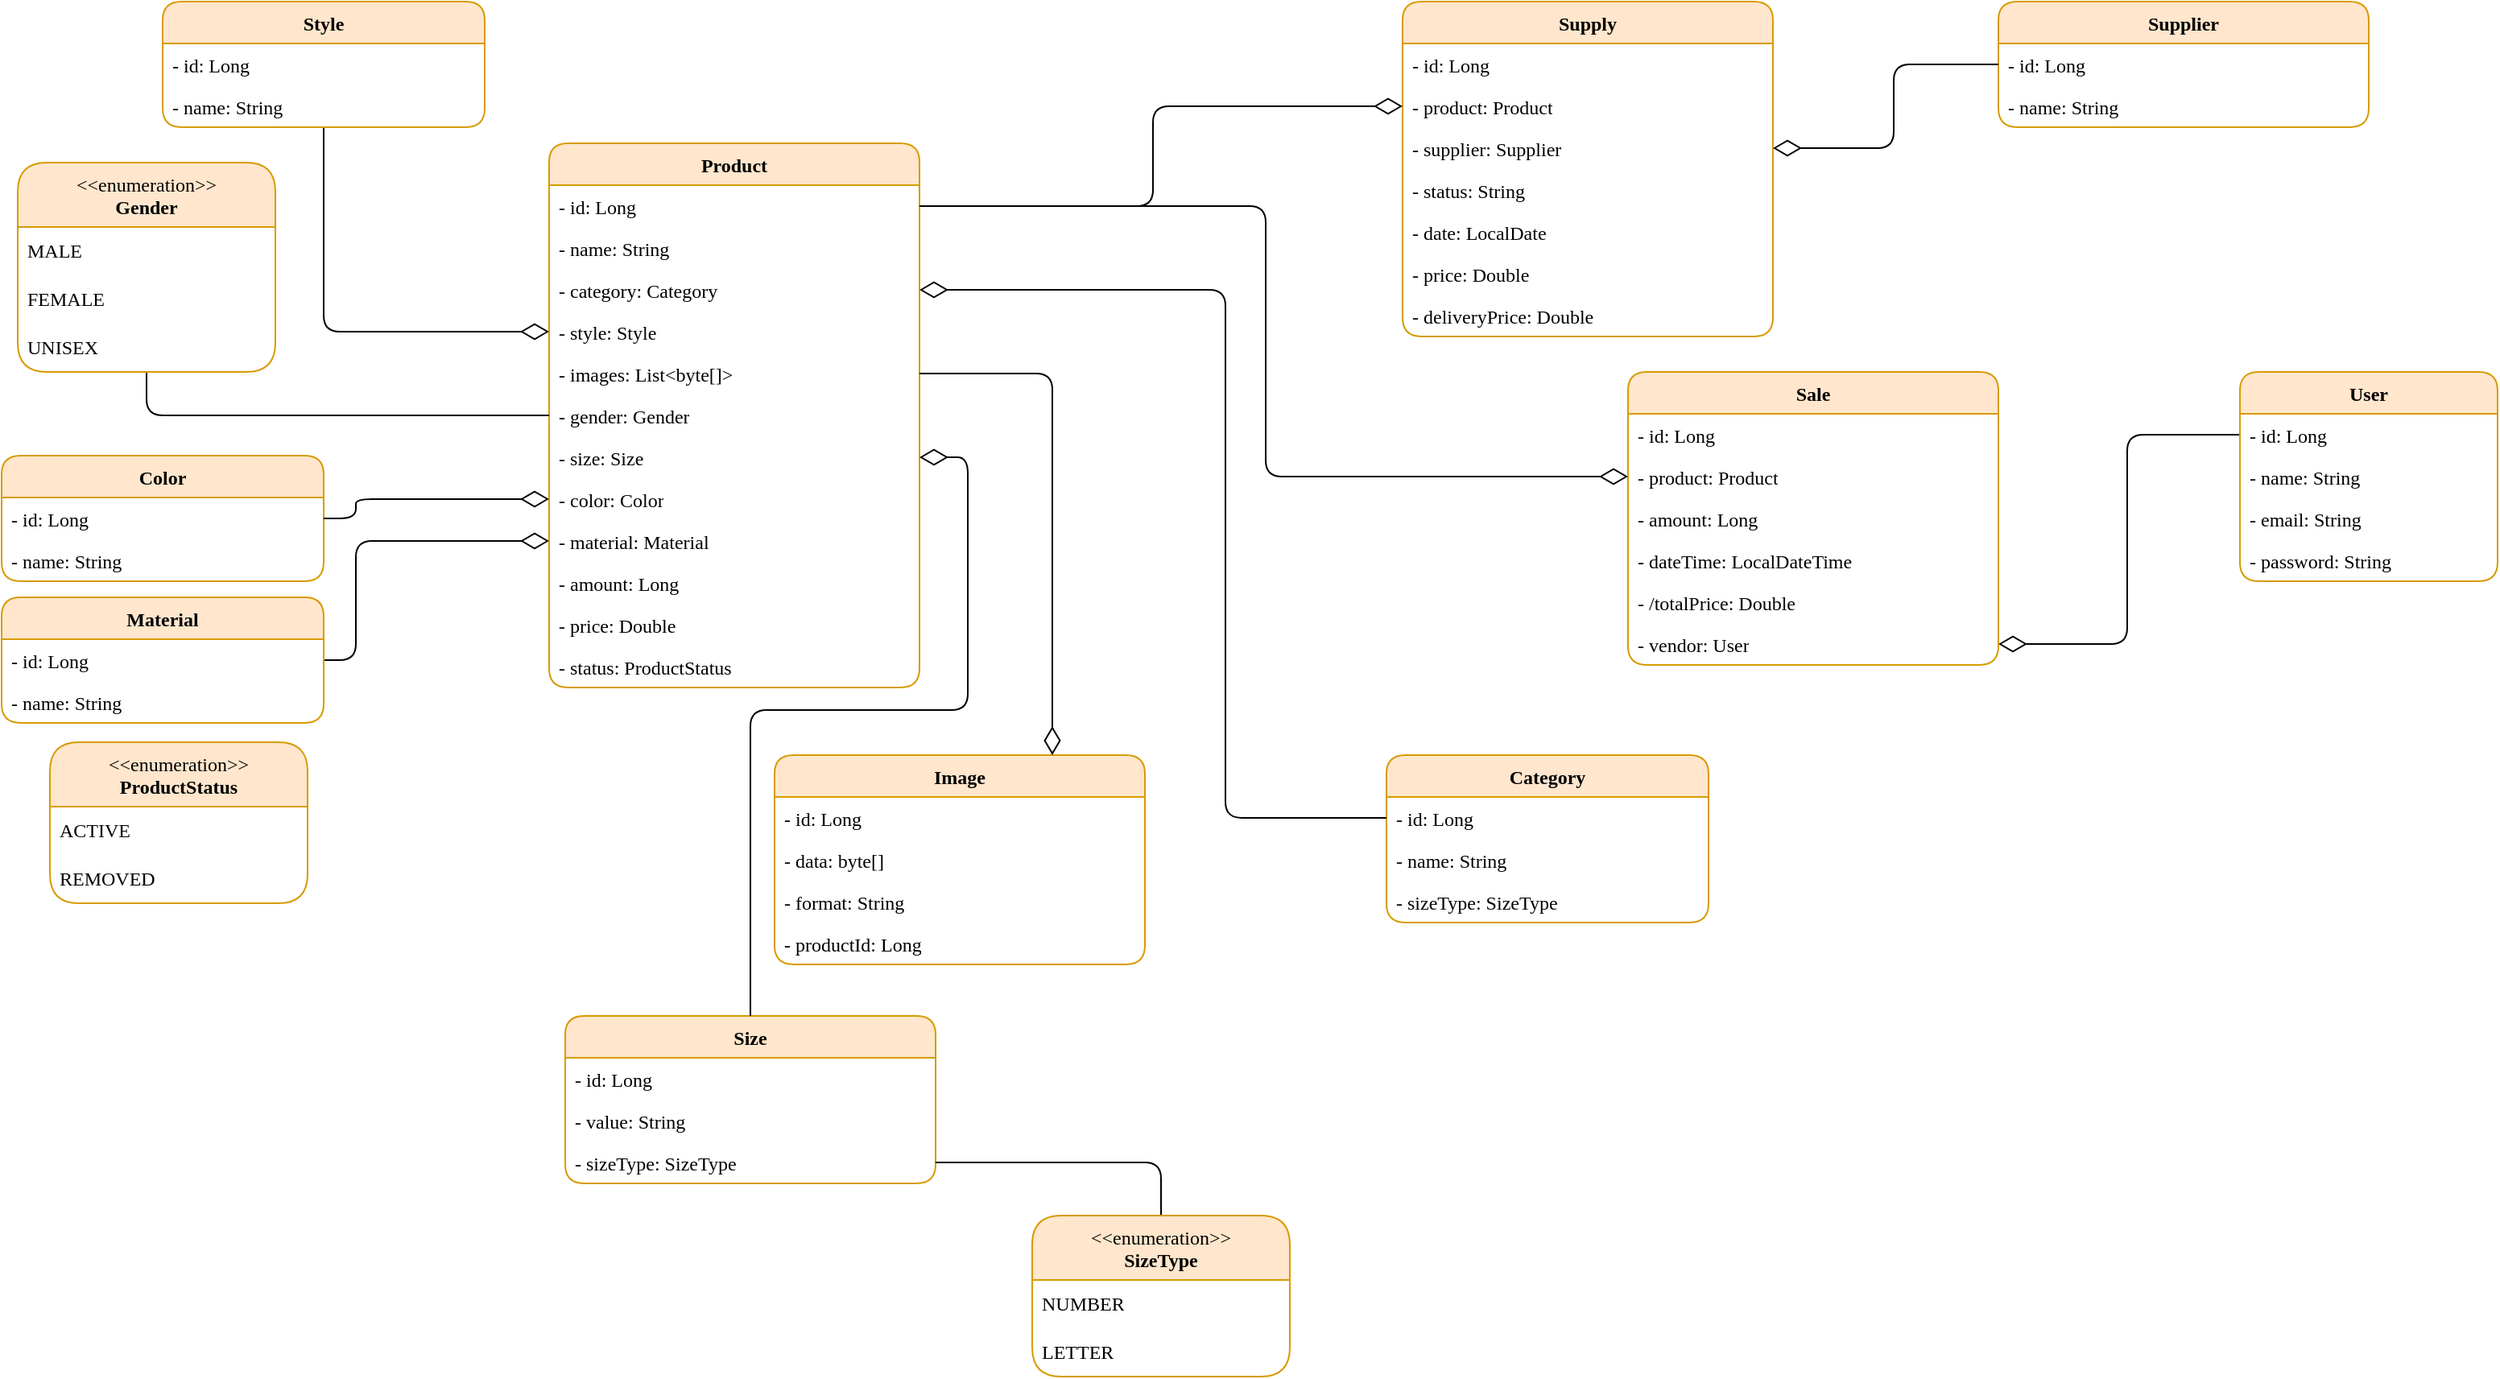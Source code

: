 <mxfile version="25.0.3" pages="2">
  <diagram name="Diagrama de Classes" id="JwwNMqe2OmjWvYOx9u_v">
    <mxGraphModel dx="1362" dy="766" grid="1" gridSize="10" guides="1" tooltips="1" connect="1" arrows="1" fold="1" page="1" pageScale="1" pageWidth="1654" pageHeight="1169" math="0" shadow="0">
      <root>
        <mxCell id="0" />
        <mxCell id="1" parent="0" />
        <mxCell id="VzM-_lIr884tL9DUQjS0-151" style="edgeStyle=orthogonalEdgeStyle;rounded=1;orthogonalLoop=1;jettySize=auto;html=1;entryX=1;entryY=0.5;entryDx=0;entryDy=0;endArrow=diamondThin;endFill=0;endSize=15;curved=0;exitX=0;exitY=0.5;exitDx=0;exitDy=0;" parent="1" source="VzM-_lIr884tL9DUQjS0-2" target="VzM-_lIr884tL9DUQjS0-150" edge="1">
          <mxGeometry relative="1" as="geometry" />
        </mxCell>
        <mxCell id="VzM-_lIr884tL9DUQjS0-1" value="User" style="swimlane;fontStyle=1;align=center;verticalAlign=top;childLayout=stackLayout;horizontal=1;startSize=26;horizontalStack=0;resizeParent=1;resizeParentMax=0;resizeLast=0;collapsible=1;marginBottom=0;whiteSpace=wrap;html=1;fillColor=#ffe6cc;strokeColor=#d79b00;rounded=1;fontFamily=Cascadia Code;" parent="1" vertex="1">
          <mxGeometry x="1400" y="260" width="160" height="130" as="geometry" />
        </mxCell>
        <mxCell id="VzM-_lIr884tL9DUQjS0-2" value="- id: Long" style="text;strokeColor=none;fillColor=none;align=left;verticalAlign=top;spacingLeft=4;spacingRight=4;overflow=hidden;rotatable=0;points=[[0,0.5],[1,0.5]];portConstraint=eastwest;whiteSpace=wrap;html=1;fontFamily=Cascadia Code;" parent="VzM-_lIr884tL9DUQjS0-1" vertex="1">
          <mxGeometry y="26" width="160" height="26" as="geometry" />
        </mxCell>
        <mxCell id="VzM-_lIr884tL9DUQjS0-5" value="- name: String" style="text;strokeColor=none;fillColor=none;align=left;verticalAlign=top;spacingLeft=4;spacingRight=4;overflow=hidden;rotatable=0;points=[[0,0.5],[1,0.5]];portConstraint=eastwest;whiteSpace=wrap;html=1;fontFamily=Cascadia Code;" parent="VzM-_lIr884tL9DUQjS0-1" vertex="1">
          <mxGeometry y="52" width="160" height="26" as="geometry" />
        </mxCell>
        <mxCell id="VzM-_lIr884tL9DUQjS0-6" value="- email: String" style="text;strokeColor=none;fillColor=none;align=left;verticalAlign=top;spacingLeft=4;spacingRight=4;overflow=hidden;rotatable=0;points=[[0,0.5],[1,0.5]];portConstraint=eastwest;whiteSpace=wrap;html=1;fontFamily=Cascadia Code;" parent="VzM-_lIr884tL9DUQjS0-1" vertex="1">
          <mxGeometry y="78" width="160" height="26" as="geometry" />
        </mxCell>
        <mxCell id="VzM-_lIr884tL9DUQjS0-7" value="- password: String" style="text;strokeColor=none;fillColor=none;align=left;verticalAlign=top;spacingLeft=4;spacingRight=4;overflow=hidden;rotatable=0;points=[[0,0.5],[1,0.5]];portConstraint=eastwest;whiteSpace=wrap;html=1;fontFamily=Cascadia Code;" parent="VzM-_lIr884tL9DUQjS0-1" vertex="1">
          <mxGeometry y="104" width="160" height="26" as="geometry" />
        </mxCell>
        <mxCell id="VzM-_lIr884tL9DUQjS0-8" value="Product" style="swimlane;fontStyle=1;align=center;verticalAlign=top;childLayout=stackLayout;horizontal=1;startSize=26;horizontalStack=0;resizeParent=1;resizeParentMax=0;resizeLast=0;collapsible=1;marginBottom=0;whiteSpace=wrap;html=1;fillColor=#ffe6cc;strokeColor=#d79b00;rounded=1;fontFamily=Cascadia Code;" parent="1" vertex="1">
          <mxGeometry x="350" y="118" width="230" height="338" as="geometry" />
        </mxCell>
        <mxCell id="VzM-_lIr884tL9DUQjS0-9" value="- id: Long" style="text;strokeColor=none;fillColor=none;align=left;verticalAlign=top;spacingLeft=4;spacingRight=4;overflow=hidden;rotatable=0;points=[[0,0.5],[1,0.5]];portConstraint=eastwest;whiteSpace=wrap;html=1;fontFamily=Cascadia Code;" parent="VzM-_lIr884tL9DUQjS0-8" vertex="1">
          <mxGeometry y="26" width="230" height="26" as="geometry" />
        </mxCell>
        <mxCell id="VzM-_lIr884tL9DUQjS0-10" value="- name: String" style="text;strokeColor=none;fillColor=none;align=left;verticalAlign=top;spacingLeft=4;spacingRight=4;overflow=hidden;rotatable=0;points=[[0,0.5],[1,0.5]];portConstraint=eastwest;whiteSpace=wrap;html=1;fontFamily=Cascadia Code;" parent="VzM-_lIr884tL9DUQjS0-8" vertex="1">
          <mxGeometry y="52" width="230" height="26" as="geometry" />
        </mxCell>
        <mxCell id="VzM-_lIr884tL9DUQjS0-11" value="- category: Category " style="text;strokeColor=none;fillColor=none;align=left;verticalAlign=top;spacingLeft=4;spacingRight=4;overflow=hidden;rotatable=0;points=[[0,0.5],[1,0.5]];portConstraint=eastwest;whiteSpace=wrap;html=1;fontFamily=Cascadia Code;" parent="VzM-_lIr884tL9DUQjS0-8" vertex="1">
          <mxGeometry y="78" width="230" height="26" as="geometry" />
        </mxCell>
        <mxCell id="VzM-_lIr884tL9DUQjS0-85" value="- style: Style" style="text;strokeColor=none;fillColor=none;align=left;verticalAlign=top;spacingLeft=4;spacingRight=4;overflow=hidden;rotatable=0;points=[[0,0.5],[1,0.5]];portConstraint=eastwest;whiteSpace=wrap;html=1;fontFamily=Cascadia Code;" parent="VzM-_lIr884tL9DUQjS0-8" vertex="1">
          <mxGeometry y="104" width="230" height="26" as="geometry" />
        </mxCell>
        <mxCell id="VzM-_lIr884tL9DUQjS0-29" value="- images: List&amp;lt;byte[]&amp;gt;" style="text;strokeColor=none;fillColor=none;align=left;verticalAlign=top;spacingLeft=4;spacingRight=4;overflow=hidden;rotatable=0;points=[[0,0.5],[1,0.5]];portConstraint=eastwest;whiteSpace=wrap;html=1;fontFamily=Cascadia Code;" parent="VzM-_lIr884tL9DUQjS0-8" vertex="1">
          <mxGeometry y="130" width="230" height="26" as="geometry" />
        </mxCell>
        <mxCell id="VzM-_lIr884tL9DUQjS0-42" value="- gender: Gender" style="text;strokeColor=none;fillColor=none;align=left;verticalAlign=top;spacingLeft=4;spacingRight=4;overflow=hidden;rotatable=0;points=[[0,0.5],[1,0.5]];portConstraint=eastwest;whiteSpace=wrap;html=1;fontFamily=Cascadia Code;" parent="VzM-_lIr884tL9DUQjS0-8" vertex="1">
          <mxGeometry y="156" width="230" height="26" as="geometry" />
        </mxCell>
        <mxCell id="VzM-_lIr884tL9DUQjS0-43" value="- size: Size" style="text;strokeColor=none;fillColor=none;align=left;verticalAlign=top;spacingLeft=4;spacingRight=4;overflow=hidden;rotatable=0;points=[[0,0.5],[1,0.5]];portConstraint=eastwest;whiteSpace=wrap;html=1;fontFamily=Cascadia Code;" parent="VzM-_lIr884tL9DUQjS0-8" vertex="1">
          <mxGeometry y="182" width="230" height="26" as="geometry" />
        </mxCell>
        <mxCell id="VzM-_lIr884tL9DUQjS0-89" value="- color: Color" style="text;strokeColor=none;fillColor=none;align=left;verticalAlign=top;spacingLeft=4;spacingRight=4;overflow=hidden;rotatable=0;points=[[0,0.5],[1,0.5]];portConstraint=eastwest;whiteSpace=wrap;html=1;fontFamily=Cascadia Code;" parent="VzM-_lIr884tL9DUQjS0-8" vertex="1">
          <mxGeometry y="208" width="230" height="26" as="geometry" />
        </mxCell>
        <mxCell id="VzM-_lIr884tL9DUQjS0-93" value="- material: Material" style="text;strokeColor=none;fillColor=none;align=left;verticalAlign=top;spacingLeft=4;spacingRight=4;overflow=hidden;rotatable=0;points=[[0,0.5],[1,0.5]];portConstraint=eastwest;whiteSpace=wrap;html=1;fontFamily=Cascadia Code;" parent="VzM-_lIr884tL9DUQjS0-8" vertex="1">
          <mxGeometry y="234" width="230" height="26" as="geometry" />
        </mxCell>
        <mxCell id="VzM-_lIr884tL9DUQjS0-97" value="- amount: Long" style="text;strokeColor=none;fillColor=none;align=left;verticalAlign=top;spacingLeft=4;spacingRight=4;overflow=hidden;rotatable=0;points=[[0,0.5],[1,0.5]];portConstraint=eastwest;whiteSpace=wrap;html=1;fontFamily=Cascadia Code;" parent="VzM-_lIr884tL9DUQjS0-8" vertex="1">
          <mxGeometry y="260" width="230" height="26" as="geometry" />
        </mxCell>
        <mxCell id="VzM-_lIr884tL9DUQjS0-98" value="- price: Double" style="text;strokeColor=none;fillColor=none;align=left;verticalAlign=top;spacingLeft=4;spacingRight=4;overflow=hidden;rotatable=0;points=[[0,0.5],[1,0.5]];portConstraint=eastwest;whiteSpace=wrap;html=1;fontFamily=Cascadia Code;" parent="VzM-_lIr884tL9DUQjS0-8" vertex="1">
          <mxGeometry y="286" width="230" height="26" as="geometry" />
        </mxCell>
        <mxCell id="2" value="- status: ProductStatus" style="text;strokeColor=none;fillColor=none;align=left;verticalAlign=top;spacingLeft=4;spacingRight=4;overflow=hidden;rotatable=0;points=[[0,0.5],[1,0.5]];portConstraint=eastwest;whiteSpace=wrap;html=1;fontFamily=Cascadia Code;" parent="VzM-_lIr884tL9DUQjS0-8" vertex="1">
          <mxGeometry y="312" width="230" height="26" as="geometry" />
        </mxCell>
        <mxCell id="VzM-_lIr884tL9DUQjS0-146" style="edgeStyle=orthogonalEdgeStyle;rounded=1;orthogonalLoop=1;jettySize=auto;html=1;entryX=0;entryY=0.5;entryDx=0;entryDy=0;endArrow=none;endFill=0;curved=0;" parent="1" source="VzM-_lIr884tL9DUQjS0-38" target="VzM-_lIr884tL9DUQjS0-42" edge="1">
          <mxGeometry relative="1" as="geometry" />
        </mxCell>
        <mxCell id="VzM-_lIr884tL9DUQjS0-38" value="&lt;div&gt;&amp;lt;&amp;lt;enumeration&amp;gt;&amp;gt;&lt;/div&gt;&lt;div&gt;&lt;b&gt;Gender&lt;/b&gt;&lt;br&gt;&lt;/div&gt;" style="swimlane;fontStyle=0;align=center;verticalAlign=top;childLayout=stackLayout;horizontal=1;startSize=40;horizontalStack=0;resizeParent=1;resizeParentMax=0;resizeLast=0;collapsible=0;marginBottom=0;html=1;whiteSpace=wrap;fillColor=#ffe6cc;strokeColor=#d79b00;rounded=1;fontFamily=Cascadia Code;" parent="1" vertex="1">
          <mxGeometry x="20" y="130" width="160" height="130" as="geometry" />
        </mxCell>
        <mxCell id="VzM-_lIr884tL9DUQjS0-39" value="&lt;div&gt;MALE&lt;/div&gt;" style="text;html=1;strokeColor=none;fillColor=none;align=left;verticalAlign=middle;spacingLeft=4;spacingRight=4;overflow=hidden;rotatable=0;points=[[0,0.5],[1,0.5]];portConstraint=eastwest;whiteSpace=wrap;fontFamily=Cascadia Code;" parent="VzM-_lIr884tL9DUQjS0-38" vertex="1">
          <mxGeometry y="40" width="160" height="30" as="geometry" />
        </mxCell>
        <mxCell id="VzM-_lIr884tL9DUQjS0-40" value="FEMALE" style="text;html=1;strokeColor=none;fillColor=none;align=left;verticalAlign=middle;spacingLeft=4;spacingRight=4;overflow=hidden;rotatable=0;points=[[0,0.5],[1,0.5]];portConstraint=eastwest;whiteSpace=wrap;fontFamily=Cascadia Code;" parent="VzM-_lIr884tL9DUQjS0-38" vertex="1">
          <mxGeometry y="70" width="160" height="30" as="geometry" />
        </mxCell>
        <mxCell id="VzM-_lIr884tL9DUQjS0-41" value="UNISEX" style="text;html=1;strokeColor=none;fillColor=none;align=left;verticalAlign=middle;spacingLeft=4;spacingRight=4;overflow=hidden;rotatable=0;points=[[0,0.5],[1,0.5]];portConstraint=eastwest;whiteSpace=wrap;fontFamily=Cascadia Code;" parent="VzM-_lIr884tL9DUQjS0-38" vertex="1">
          <mxGeometry y="100" width="160" height="30" as="geometry" />
        </mxCell>
        <mxCell id="VzM-_lIr884tL9DUQjS0-52" value="Category" style="swimlane;fontStyle=1;align=center;verticalAlign=top;childLayout=stackLayout;horizontal=1;startSize=26;horizontalStack=0;resizeParent=1;resizeParentMax=0;resizeLast=0;collapsible=1;marginBottom=0;whiteSpace=wrap;html=1;fillColor=#ffe6cc;strokeColor=#d79b00;rounded=1;fontFamily=Cascadia Code;" parent="1" vertex="1">
          <mxGeometry x="870" y="498" width="200" height="104" as="geometry" />
        </mxCell>
        <mxCell id="VzM-_lIr884tL9DUQjS0-53" value="- id: Long" style="text;strokeColor=none;fillColor=none;align=left;verticalAlign=top;spacingLeft=4;spacingRight=4;overflow=hidden;rotatable=0;points=[[0,0.5],[1,0.5]];portConstraint=eastwest;whiteSpace=wrap;html=1;fontFamily=Cascadia Code;" parent="VzM-_lIr884tL9DUQjS0-52" vertex="1">
          <mxGeometry y="26" width="200" height="26" as="geometry" />
        </mxCell>
        <mxCell id="VzM-_lIr884tL9DUQjS0-72" value="- name: String" style="text;strokeColor=none;fillColor=none;align=left;verticalAlign=top;spacingLeft=4;spacingRight=4;overflow=hidden;rotatable=0;points=[[0,0.5],[1,0.5]];portConstraint=eastwest;whiteSpace=wrap;html=1;fontFamily=Cascadia Code;" parent="VzM-_lIr884tL9DUQjS0-52" vertex="1">
          <mxGeometry y="52" width="200" height="26" as="geometry" />
        </mxCell>
        <mxCell id="mb7-JWYytVWIPyzUAJkX-1" value="- sizeType: SizeType" style="text;strokeColor=none;fillColor=none;align=left;verticalAlign=top;spacingLeft=4;spacingRight=4;overflow=hidden;rotatable=0;points=[[0,0.5],[1,0.5]];portConstraint=eastwest;whiteSpace=wrap;html=1;fontFamily=Cascadia Code;" parent="VzM-_lIr884tL9DUQjS0-52" vertex="1">
          <mxGeometry y="78" width="200" height="26" as="geometry" />
        </mxCell>
        <mxCell id="VzM-_lIr884tL9DUQjS0-62" value="Size" style="swimlane;fontStyle=1;align=center;verticalAlign=top;childLayout=stackLayout;horizontal=1;startSize=26;horizontalStack=0;resizeParent=1;resizeParentMax=0;resizeLast=0;collapsible=1;marginBottom=0;whiteSpace=wrap;html=1;fillColor=#ffe6cc;strokeColor=#d79b00;rounded=1;fontFamily=Cascadia Code;" parent="1" vertex="1">
          <mxGeometry x="360" y="660" width="230" height="104" as="geometry" />
        </mxCell>
        <mxCell id="VzM-_lIr884tL9DUQjS0-63" value="- id: Long" style="text;strokeColor=none;fillColor=none;align=left;verticalAlign=top;spacingLeft=4;spacingRight=4;overflow=hidden;rotatable=0;points=[[0,0.5],[1,0.5]];portConstraint=eastwest;whiteSpace=wrap;html=1;fontFamily=Cascadia Code;" parent="VzM-_lIr884tL9DUQjS0-62" vertex="1">
          <mxGeometry y="26" width="230" height="26" as="geometry" />
        </mxCell>
        <mxCell id="VzM-_lIr884tL9DUQjS0-73" value="- value: String" style="text;strokeColor=none;fillColor=none;align=left;verticalAlign=top;spacingLeft=4;spacingRight=4;overflow=hidden;rotatable=0;points=[[0,0.5],[1,0.5]];portConstraint=eastwest;whiteSpace=wrap;html=1;fontFamily=Cascadia Code;" parent="VzM-_lIr884tL9DUQjS0-62" vertex="1">
          <mxGeometry y="52" width="230" height="26" as="geometry" />
        </mxCell>
        <mxCell id="VzM-_lIr884tL9DUQjS0-74" value="- sizeType: SizeType" style="text;strokeColor=none;fillColor=none;align=left;verticalAlign=top;spacingLeft=4;spacingRight=4;overflow=hidden;rotatable=0;points=[[0,0.5],[1,0.5]];portConstraint=eastwest;whiteSpace=wrap;html=1;fontFamily=Cascadia Code;" parent="VzM-_lIr884tL9DUQjS0-62" vertex="1">
          <mxGeometry y="78" width="230" height="26" as="geometry" />
        </mxCell>
        <mxCell id="VzM-_lIr884tL9DUQjS0-147" style="edgeStyle=orthogonalEdgeStyle;rounded=1;orthogonalLoop=1;jettySize=auto;html=1;entryX=1;entryY=0.5;entryDx=0;entryDy=0;curved=0;endArrow=none;endFill=0;" parent="1" source="VzM-_lIr884tL9DUQjS0-75" target="VzM-_lIr884tL9DUQjS0-74" edge="1">
          <mxGeometry relative="1" as="geometry" />
        </mxCell>
        <mxCell id="VzM-_lIr884tL9DUQjS0-75" value="&lt;div&gt;&amp;lt;&amp;lt;enumeration&amp;gt;&amp;gt;&lt;/div&gt;&lt;div&gt;&lt;b&gt;SizeType&lt;/b&gt;&lt;br&gt;&lt;/div&gt;" style="swimlane;fontStyle=0;align=center;verticalAlign=top;childLayout=stackLayout;horizontal=1;startSize=40;horizontalStack=0;resizeParent=1;resizeParentMax=0;resizeLast=0;collapsible=0;marginBottom=0;html=1;whiteSpace=wrap;fillColor=#ffe6cc;strokeColor=#d79b00;rounded=1;fontFamily=Cascadia Code;" parent="1" vertex="1">
          <mxGeometry x="650" y="784" width="160" height="100" as="geometry" />
        </mxCell>
        <mxCell id="VzM-_lIr884tL9DUQjS0-76" value="&lt;font face=&quot;Cascadia Code&quot;&gt;NUMBER&lt;/font&gt;" style="text;html=1;strokeColor=none;fillColor=none;align=left;verticalAlign=middle;spacingLeft=4;spacingRight=4;overflow=hidden;rotatable=0;points=[[0,0.5],[1,0.5]];portConstraint=eastwest;whiteSpace=wrap;fontFamily=Cascadia Code;" parent="VzM-_lIr884tL9DUQjS0-75" vertex="1">
          <mxGeometry y="40" width="160" height="30" as="geometry" />
        </mxCell>
        <mxCell id="VzM-_lIr884tL9DUQjS0-79" value="LETTER" style="text;html=1;strokeColor=none;fillColor=none;align=left;verticalAlign=middle;spacingLeft=4;spacingRight=4;overflow=hidden;rotatable=0;points=[[0,0.5],[1,0.5]];portConstraint=eastwest;whiteSpace=wrap;fontFamily=Cascadia Code;" parent="VzM-_lIr884tL9DUQjS0-75" vertex="1">
          <mxGeometry y="70" width="160" height="30" as="geometry" />
        </mxCell>
        <mxCell id="VzM-_lIr884tL9DUQjS0-155" style="edgeStyle=orthogonalEdgeStyle;rounded=1;orthogonalLoop=1;jettySize=auto;html=1;entryX=0;entryY=0.5;entryDx=0;entryDy=0;curved=0;endArrow=diamondThin;endFill=0;endSize=15;" parent="1" source="VzM-_lIr884tL9DUQjS0-86" target="VzM-_lIr884tL9DUQjS0-85" edge="1">
          <mxGeometry relative="1" as="geometry" />
        </mxCell>
        <mxCell id="VzM-_lIr884tL9DUQjS0-86" value="Style" style="swimlane;fontStyle=1;align=center;verticalAlign=top;childLayout=stackLayout;horizontal=1;startSize=26;horizontalStack=0;resizeParent=1;resizeParentMax=0;resizeLast=0;collapsible=1;marginBottom=0;whiteSpace=wrap;html=1;fillColor=#ffe6cc;strokeColor=#d79b00;rounded=1;fontFamily=Cascadia Code;" parent="1" vertex="1">
          <mxGeometry x="110" y="30" width="200" height="78" as="geometry" />
        </mxCell>
        <mxCell id="VzM-_lIr884tL9DUQjS0-87" value="- id: Long" style="text;strokeColor=none;fillColor=none;align=left;verticalAlign=top;spacingLeft=4;spacingRight=4;overflow=hidden;rotatable=0;points=[[0,0.5],[1,0.5]];portConstraint=eastwest;whiteSpace=wrap;html=1;fontFamily=Cascadia Code;" parent="VzM-_lIr884tL9DUQjS0-86" vertex="1">
          <mxGeometry y="26" width="200" height="26" as="geometry" />
        </mxCell>
        <mxCell id="VzM-_lIr884tL9DUQjS0-88" value="- name: String" style="text;strokeColor=none;fillColor=none;align=left;verticalAlign=top;spacingLeft=4;spacingRight=4;overflow=hidden;rotatable=0;points=[[0,0.5],[1,0.5]];portConstraint=eastwest;whiteSpace=wrap;html=1;fontFamily=Cascadia Code;" parent="VzM-_lIr884tL9DUQjS0-86" vertex="1">
          <mxGeometry y="52" width="200" height="26" as="geometry" />
        </mxCell>
        <mxCell id="VzM-_lIr884tL9DUQjS0-90" value="Color" style="swimlane;fontStyle=1;align=center;verticalAlign=top;childLayout=stackLayout;horizontal=1;startSize=26;horizontalStack=0;resizeParent=1;resizeParentMax=0;resizeLast=0;collapsible=1;marginBottom=0;whiteSpace=wrap;html=1;fillColor=#ffe6cc;strokeColor=#d79b00;rounded=1;fontFamily=Cascadia Code;" parent="1" vertex="1">
          <mxGeometry x="10" y="312" width="200" height="78" as="geometry" />
        </mxCell>
        <mxCell id="VzM-_lIr884tL9DUQjS0-91" value="- id: Long" style="text;strokeColor=none;fillColor=none;align=left;verticalAlign=top;spacingLeft=4;spacingRight=4;overflow=hidden;rotatable=0;points=[[0,0.5],[1,0.5]];portConstraint=eastwest;whiteSpace=wrap;html=1;fontFamily=Cascadia Code;" parent="VzM-_lIr884tL9DUQjS0-90" vertex="1">
          <mxGeometry y="26" width="200" height="26" as="geometry" />
        </mxCell>
        <mxCell id="VzM-_lIr884tL9DUQjS0-92" value="- name: String" style="text;strokeColor=none;fillColor=none;align=left;verticalAlign=top;spacingLeft=4;spacingRight=4;overflow=hidden;rotatable=0;points=[[0,0.5],[1,0.5]];portConstraint=eastwest;whiteSpace=wrap;html=1;fontFamily=Cascadia Code;" parent="VzM-_lIr884tL9DUQjS0-90" vertex="1">
          <mxGeometry y="52" width="200" height="26" as="geometry" />
        </mxCell>
        <mxCell id="VzM-_lIr884tL9DUQjS0-158" value="" style="edgeStyle=orthogonalEdgeStyle;rounded=1;orthogonalLoop=1;jettySize=auto;html=1;entryX=0;entryY=0.5;entryDx=0;entryDy=0;curved=0;endArrow=diamondThin;endFill=0;endSize=15;exitX=1;exitY=0.5;exitDx=0;exitDy=0;" parent="1" source="VzM-_lIr884tL9DUQjS0-95" target="VzM-_lIr884tL9DUQjS0-93" edge="1">
          <mxGeometry relative="1" as="geometry">
            <Array as="points">
              <mxPoint x="230" y="439" />
              <mxPoint x="230" y="365" />
            </Array>
          </mxGeometry>
        </mxCell>
        <mxCell id="VzM-_lIr884tL9DUQjS0-94" value="Material" style="swimlane;fontStyle=1;align=center;verticalAlign=top;childLayout=stackLayout;horizontal=1;startSize=26;horizontalStack=0;resizeParent=1;resizeParentMax=0;resizeLast=0;collapsible=1;marginBottom=0;whiteSpace=wrap;html=1;fillColor=#ffe6cc;strokeColor=#d79b00;rounded=1;fontFamily=Cascadia Code;" parent="1" vertex="1">
          <mxGeometry x="10" y="400" width="200" height="78" as="geometry" />
        </mxCell>
        <mxCell id="VzM-_lIr884tL9DUQjS0-95" value="- id: Long" style="text;strokeColor=none;fillColor=none;align=left;verticalAlign=top;spacingLeft=4;spacingRight=4;overflow=hidden;rotatable=0;points=[[0,0.5],[1,0.5]];portConstraint=eastwest;whiteSpace=wrap;html=1;fontFamily=Cascadia Code;" parent="VzM-_lIr884tL9DUQjS0-94" vertex="1">
          <mxGeometry y="26" width="200" height="26" as="geometry" />
        </mxCell>
        <mxCell id="VzM-_lIr884tL9DUQjS0-96" value="- name: String" style="text;strokeColor=none;fillColor=none;align=left;verticalAlign=top;spacingLeft=4;spacingRight=4;overflow=hidden;rotatable=0;points=[[0,0.5],[1,0.5]];portConstraint=eastwest;whiteSpace=wrap;html=1;fontFamily=Cascadia Code;" parent="VzM-_lIr884tL9DUQjS0-94" vertex="1">
          <mxGeometry y="52" width="200" height="26" as="geometry" />
        </mxCell>
        <mxCell id="VzM-_lIr884tL9DUQjS0-100" value="Supply" style="swimlane;fontStyle=1;align=center;verticalAlign=top;childLayout=stackLayout;horizontal=1;startSize=26;horizontalStack=0;resizeParent=1;resizeParentMax=0;resizeLast=0;collapsible=1;marginBottom=0;whiteSpace=wrap;html=1;fillColor=#ffe6cc;strokeColor=#d79b00;rounded=1;fontFamily=Cascadia Code;" parent="1" vertex="1">
          <mxGeometry x="880" y="30" width="230" height="208" as="geometry" />
        </mxCell>
        <mxCell id="VzM-_lIr884tL9DUQjS0-101" value="- id: Long" style="text;strokeColor=none;fillColor=none;align=left;verticalAlign=top;spacingLeft=4;spacingRight=4;overflow=hidden;rotatable=0;points=[[0,0.5],[1,0.5]];portConstraint=eastwest;whiteSpace=wrap;html=1;fontFamily=Cascadia Code;" parent="VzM-_lIr884tL9DUQjS0-100" vertex="1">
          <mxGeometry y="26" width="230" height="26" as="geometry" />
        </mxCell>
        <mxCell id="VzM-_lIr884tL9DUQjS0-112" value="- product: Product" style="text;strokeColor=none;fillColor=none;align=left;verticalAlign=top;spacingLeft=4;spacingRight=4;overflow=hidden;rotatable=0;points=[[0,0.5],[1,0.5]];portConstraint=eastwest;whiteSpace=wrap;html=1;fontFamily=Cascadia Code;" parent="VzM-_lIr884tL9DUQjS0-100" vertex="1">
          <mxGeometry y="52" width="230" height="26" as="geometry" />
        </mxCell>
        <mxCell id="VzM-_lIr884tL9DUQjS0-117" value="- supplier: Supplier" style="text;strokeColor=none;fillColor=none;align=left;verticalAlign=top;spacingLeft=4;spacingRight=4;overflow=hidden;rotatable=0;points=[[0,0.5],[1,0.5]];portConstraint=eastwest;whiteSpace=wrap;html=1;fontFamily=Cascadia Code;" parent="VzM-_lIr884tL9DUQjS0-100" vertex="1">
          <mxGeometry y="78" width="230" height="26" as="geometry" />
        </mxCell>
        <mxCell id="VzM-_lIr884tL9DUQjS0-118" value="- status: String" style="text;strokeColor=none;fillColor=none;align=left;verticalAlign=top;spacingLeft=4;spacingRight=4;overflow=hidden;rotatable=0;points=[[0,0.5],[1,0.5]];portConstraint=eastwest;whiteSpace=wrap;html=1;fontFamily=Cascadia Code;" parent="VzM-_lIr884tL9DUQjS0-100" vertex="1">
          <mxGeometry y="104" width="230" height="26" as="geometry" />
        </mxCell>
        <mxCell id="VzM-_lIr884tL9DUQjS0-127" value="- date: LocalDate" style="text;strokeColor=none;fillColor=none;align=left;verticalAlign=top;spacingLeft=4;spacingRight=4;overflow=hidden;rotatable=0;points=[[0,0.5],[1,0.5]];portConstraint=eastwest;whiteSpace=wrap;html=1;fontFamily=Cascadia Code;" parent="VzM-_lIr884tL9DUQjS0-100" vertex="1">
          <mxGeometry y="130" width="230" height="26" as="geometry" />
        </mxCell>
        <mxCell id="VzM-_lIr884tL9DUQjS0-128" value="- price: Double" style="text;strokeColor=none;fillColor=none;align=left;verticalAlign=top;spacingLeft=4;spacingRight=4;overflow=hidden;rotatable=0;points=[[0,0.5],[1,0.5]];portConstraint=eastwest;whiteSpace=wrap;html=1;fontFamily=Cascadia Code;" parent="VzM-_lIr884tL9DUQjS0-100" vertex="1">
          <mxGeometry y="156" width="230" height="26" as="geometry" />
        </mxCell>
        <mxCell id="VzM-_lIr884tL9DUQjS0-129" value="- deliveryPrice: Double" style="text;strokeColor=none;fillColor=none;align=left;verticalAlign=top;spacingLeft=4;spacingRight=4;overflow=hidden;rotatable=0;points=[[0,0.5],[1,0.5]];portConstraint=eastwest;whiteSpace=wrap;html=1;fontFamily=Cascadia Code;" parent="VzM-_lIr884tL9DUQjS0-100" vertex="1">
          <mxGeometry y="182" width="230" height="26" as="geometry" />
        </mxCell>
        <mxCell id="VzM-_lIr884tL9DUQjS0-113" value="Supplier" style="swimlane;fontStyle=1;align=center;verticalAlign=top;childLayout=stackLayout;horizontal=1;startSize=26;horizontalStack=0;resizeParent=1;resizeParentMax=0;resizeLast=0;collapsible=1;marginBottom=0;whiteSpace=wrap;html=1;fillColor=#ffe6cc;strokeColor=#d79b00;rounded=1;fontFamily=Cascadia Code;" parent="1" vertex="1">
          <mxGeometry x="1250" y="30" width="230" height="78" as="geometry" />
        </mxCell>
        <mxCell id="VzM-_lIr884tL9DUQjS0-114" value="- id: Long" style="text;strokeColor=none;fillColor=none;align=left;verticalAlign=top;spacingLeft=4;spacingRight=4;overflow=hidden;rotatable=0;points=[[0,0.5],[1,0.5]];portConstraint=eastwest;whiteSpace=wrap;html=1;fontFamily=Cascadia Code;" parent="VzM-_lIr884tL9DUQjS0-113" vertex="1">
          <mxGeometry y="26" width="230" height="26" as="geometry" />
        </mxCell>
        <mxCell id="VzM-_lIr884tL9DUQjS0-115" value="- name: String" style="text;strokeColor=none;fillColor=none;align=left;verticalAlign=top;spacingLeft=4;spacingRight=4;overflow=hidden;rotatable=0;points=[[0,0.5],[1,0.5]];portConstraint=eastwest;whiteSpace=wrap;html=1;fontFamily=Cascadia Code;" parent="VzM-_lIr884tL9DUQjS0-113" vertex="1">
          <mxGeometry y="52" width="230" height="26" as="geometry" />
        </mxCell>
        <mxCell id="VzM-_lIr884tL9DUQjS0-130" value="Sale" style="swimlane;fontStyle=1;align=center;verticalAlign=top;childLayout=stackLayout;horizontal=1;startSize=26;horizontalStack=0;resizeParent=1;resizeParentMax=0;resizeLast=0;collapsible=1;marginBottom=0;whiteSpace=wrap;html=1;fillColor=#ffe6cc;strokeColor=#d79b00;rounded=1;fontFamily=Cascadia Code;" parent="1" vertex="1">
          <mxGeometry x="1020" y="260" width="230" height="182" as="geometry" />
        </mxCell>
        <mxCell id="VzM-_lIr884tL9DUQjS0-131" value="- id: Long" style="text;strokeColor=none;fillColor=none;align=left;verticalAlign=top;spacingLeft=4;spacingRight=4;overflow=hidden;rotatable=0;points=[[0,0.5],[1,0.5]];portConstraint=eastwest;whiteSpace=wrap;html=1;fontFamily=Cascadia Code;" parent="VzM-_lIr884tL9DUQjS0-130" vertex="1">
          <mxGeometry y="26" width="230" height="26" as="geometry" />
        </mxCell>
        <mxCell id="VzM-_lIr884tL9DUQjS0-142" value="- product: Product" style="text;strokeColor=none;fillColor=none;align=left;verticalAlign=top;spacingLeft=4;spacingRight=4;overflow=hidden;rotatable=0;points=[[0,0.5],[1,0.5]];portConstraint=eastwest;whiteSpace=wrap;html=1;fontFamily=Cascadia Code;" parent="VzM-_lIr884tL9DUQjS0-130" vertex="1">
          <mxGeometry y="52" width="230" height="26" as="geometry" />
        </mxCell>
        <mxCell id="VzM-_lIr884tL9DUQjS0-143" value="- amount: Long" style="text;strokeColor=none;fillColor=none;align=left;verticalAlign=top;spacingLeft=4;spacingRight=4;overflow=hidden;rotatable=0;points=[[0,0.5],[1,0.5]];portConstraint=eastwest;whiteSpace=wrap;html=1;fontFamily=Cascadia Code;" parent="VzM-_lIr884tL9DUQjS0-130" vertex="1">
          <mxGeometry y="78" width="230" height="26" as="geometry" />
        </mxCell>
        <mxCell id="VzM-_lIr884tL9DUQjS0-144" value="- dateTime: LocalDateTime" style="text;strokeColor=none;fillColor=none;align=left;verticalAlign=top;spacingLeft=4;spacingRight=4;overflow=hidden;rotatable=0;points=[[0,0.5],[1,0.5]];portConstraint=eastwest;whiteSpace=wrap;html=1;fontFamily=Cascadia Code;" parent="VzM-_lIr884tL9DUQjS0-130" vertex="1">
          <mxGeometry y="104" width="230" height="26" as="geometry" />
        </mxCell>
        <mxCell id="VzM-_lIr884tL9DUQjS0-145" value="- /totalPrice: Double" style="text;strokeColor=none;fillColor=none;align=left;verticalAlign=top;spacingLeft=4;spacingRight=4;overflow=hidden;rotatable=0;points=[[0,0.5],[1,0.5]];portConstraint=eastwest;whiteSpace=wrap;html=1;fontFamily=Cascadia Code;" parent="VzM-_lIr884tL9DUQjS0-130" vertex="1">
          <mxGeometry y="130" width="230" height="26" as="geometry" />
        </mxCell>
        <mxCell id="VzM-_lIr884tL9DUQjS0-150" value="- vendor: User" style="text;strokeColor=none;fillColor=none;align=left;verticalAlign=top;spacingLeft=4;spacingRight=4;overflow=hidden;rotatable=0;points=[[0,0.5],[1,0.5]];portConstraint=eastwest;whiteSpace=wrap;html=1;fontFamily=Cascadia Code;" parent="VzM-_lIr884tL9DUQjS0-130" vertex="1">
          <mxGeometry y="156" width="230" height="26" as="geometry" />
        </mxCell>
        <mxCell id="VzM-_lIr884tL9DUQjS0-152" style="edgeStyle=orthogonalEdgeStyle;rounded=1;orthogonalLoop=1;jettySize=auto;html=1;entryX=1;entryY=0.5;entryDx=0;entryDy=0;curved=0;endArrow=diamondThin;endFill=0;endSize=15;exitX=0;exitY=0.5;exitDx=0;exitDy=0;" parent="1" source="VzM-_lIr884tL9DUQjS0-114" target="VzM-_lIr884tL9DUQjS0-117" edge="1">
          <mxGeometry relative="1" as="geometry" />
        </mxCell>
        <mxCell id="VzM-_lIr884tL9DUQjS0-153" style="edgeStyle=orthogonalEdgeStyle;rounded=1;orthogonalLoop=1;jettySize=auto;html=1;entryX=1;entryY=0.5;entryDx=0;entryDy=0;curved=0;endArrow=diamondThin;endFill=0;endSize=15;" parent="1" source="VzM-_lIr884tL9DUQjS0-53" target="VzM-_lIr884tL9DUQjS0-11" edge="1">
          <mxGeometry relative="1" as="geometry">
            <Array as="points">
              <mxPoint x="770" y="537" />
              <mxPoint x="770" y="209" />
            </Array>
          </mxGeometry>
        </mxCell>
        <mxCell id="VzM-_lIr884tL9DUQjS0-154" style="edgeStyle=orthogonalEdgeStyle;rounded=1;orthogonalLoop=1;jettySize=auto;html=1;curved=0;endArrow=diamondThin;endFill=0;endSize=15;entryX=1;entryY=0.5;entryDx=0;entryDy=0;exitX=0.5;exitY=0;exitDx=0;exitDy=0;" parent="1" source="VzM-_lIr884tL9DUQjS0-62" target="VzM-_lIr884tL9DUQjS0-43" edge="1">
          <mxGeometry relative="1" as="geometry">
            <mxPoint x="660" y="300" as="targetPoint" />
            <Array as="points">
              <mxPoint x="475" y="470" />
              <mxPoint x="610" y="470" />
              <mxPoint x="610" y="313" />
            </Array>
          </mxGeometry>
        </mxCell>
        <mxCell id="VzM-_lIr884tL9DUQjS0-156" style="edgeStyle=orthogonalEdgeStyle;rounded=1;orthogonalLoop=1;jettySize=auto;html=1;entryX=0;entryY=0.5;entryDx=0;entryDy=0;curved=0;endArrow=diamondThin;endFill=0;endSize=15;exitX=1;exitY=0.5;exitDx=0;exitDy=0;" parent="1" source="VzM-_lIr884tL9DUQjS0-91" target="VzM-_lIr884tL9DUQjS0-89" edge="1">
          <mxGeometry relative="1" as="geometry">
            <mxPoint x="660" y="704" as="sourcePoint" />
            <mxPoint x="380" y="390" as="targetPoint" />
            <Array as="points">
              <mxPoint x="230" y="351" />
              <mxPoint x="230" y="339" />
            </Array>
          </mxGeometry>
        </mxCell>
        <mxCell id="VzM-_lIr884tL9DUQjS0-159" style="edgeStyle=orthogonalEdgeStyle;rounded=1;orthogonalLoop=1;jettySize=auto;html=1;entryX=0;entryY=0.5;entryDx=0;entryDy=0;endArrow=diamondThin;endFill=0;curved=0;endSize=15;" parent="1" source="VzM-_lIr884tL9DUQjS0-9" target="VzM-_lIr884tL9DUQjS0-112" edge="1">
          <mxGeometry relative="1" as="geometry" />
        </mxCell>
        <mxCell id="VzM-_lIr884tL9DUQjS0-160" style="edgeStyle=orthogonalEdgeStyle;rounded=1;orthogonalLoop=1;jettySize=auto;html=1;entryX=0;entryY=0.5;entryDx=0;entryDy=0;curved=0;endArrow=diamondThin;endFill=0;endSize=15;" parent="1" source="VzM-_lIr884tL9DUQjS0-9" target="VzM-_lIr884tL9DUQjS0-142" edge="1">
          <mxGeometry relative="1" as="geometry" />
        </mxCell>
        <mxCell id="EIxoprBjqAPwkkC6aEjc-1" value="Image" style="swimlane;fontStyle=1;align=center;verticalAlign=top;childLayout=stackLayout;horizontal=1;startSize=26;horizontalStack=0;resizeParent=1;resizeParentMax=0;resizeLast=0;collapsible=1;marginBottom=0;whiteSpace=wrap;html=1;fillColor=#ffe6cc;strokeColor=#d79b00;rounded=1;fontFamily=Cascadia Code;" parent="1" vertex="1">
          <mxGeometry x="490" y="498" width="230" height="130" as="geometry" />
        </mxCell>
        <mxCell id="EIxoprBjqAPwkkC6aEjc-2" value="- id: Long" style="text;strokeColor=none;fillColor=none;align=left;verticalAlign=top;spacingLeft=4;spacingRight=4;overflow=hidden;rotatable=0;points=[[0,0.5],[1,0.5]];portConstraint=eastwest;whiteSpace=wrap;html=1;fontFamily=Cascadia Code;" parent="EIxoprBjqAPwkkC6aEjc-1" vertex="1">
          <mxGeometry y="26" width="230" height="26" as="geometry" />
        </mxCell>
        <mxCell id="EIxoprBjqAPwkkC6aEjc-3" value="- data: byte[]" style="text;strokeColor=none;fillColor=none;align=left;verticalAlign=top;spacingLeft=4;spacingRight=4;overflow=hidden;rotatable=0;points=[[0,0.5],[1,0.5]];portConstraint=eastwest;whiteSpace=wrap;html=1;fontFamily=Cascadia Code;" parent="EIxoprBjqAPwkkC6aEjc-1" vertex="1">
          <mxGeometry y="52" width="230" height="26" as="geometry" />
        </mxCell>
        <mxCell id="EIxoprBjqAPwkkC6aEjc-4" value="- format: String" style="text;strokeColor=none;fillColor=none;align=left;verticalAlign=top;spacingLeft=4;spacingRight=4;overflow=hidden;rotatable=0;points=[[0,0.5],[1,0.5]];portConstraint=eastwest;whiteSpace=wrap;html=1;fontFamily=Cascadia Code;" parent="EIxoprBjqAPwkkC6aEjc-1" vertex="1">
          <mxGeometry y="78" width="230" height="26" as="geometry" />
        </mxCell>
        <mxCell id="EIxoprBjqAPwkkC6aEjc-10" value="- productId: Long" style="text;strokeColor=none;fillColor=none;align=left;verticalAlign=top;spacingLeft=4;spacingRight=4;overflow=hidden;rotatable=0;points=[[0,0.5],[1,0.5]];portConstraint=eastwest;whiteSpace=wrap;html=1;fontFamily=Cascadia Code;" parent="EIxoprBjqAPwkkC6aEjc-1" vertex="1">
          <mxGeometry y="104" width="230" height="26" as="geometry" />
        </mxCell>
        <mxCell id="JzkHG6Yr3OxnDF14OhFP-2" style="edgeStyle=orthogonalEdgeStyle;rounded=1;orthogonalLoop=1;jettySize=auto;html=1;entryX=0.75;entryY=0;entryDx=0;entryDy=0;endArrow=diamondThin;endFill=0;endSize=15;curved=0;" parent="1" source="VzM-_lIr884tL9DUQjS0-29" target="EIxoprBjqAPwkkC6aEjc-1" edge="1">
          <mxGeometry relative="1" as="geometry" />
        </mxCell>
        <mxCell id="0jj3TfQ8DLve9LEo7zJ8-2" value="&lt;div&gt;&amp;lt;&amp;lt;enumeration&amp;gt;&amp;gt;&lt;/div&gt;&lt;div&gt;&lt;b&gt;ProductStatus&lt;/b&gt;&lt;br&gt;&lt;/div&gt;" style="swimlane;fontStyle=0;align=center;verticalAlign=top;childLayout=stackLayout;horizontal=1;startSize=40;horizontalStack=0;resizeParent=1;resizeParentMax=0;resizeLast=0;collapsible=0;marginBottom=0;html=1;whiteSpace=wrap;fillColor=#ffe6cc;strokeColor=#d79b00;rounded=1;fontFamily=Cascadia Code;" vertex="1" parent="1">
          <mxGeometry x="40" y="490" width="160" height="100" as="geometry" />
        </mxCell>
        <mxCell id="0jj3TfQ8DLve9LEo7zJ8-3" value="&lt;font face=&quot;Cascadia Code&quot;&gt;ACTIVE&lt;/font&gt;" style="text;html=1;strokeColor=none;fillColor=none;align=left;verticalAlign=middle;spacingLeft=4;spacingRight=4;overflow=hidden;rotatable=0;points=[[0,0.5],[1,0.5]];portConstraint=eastwest;whiteSpace=wrap;fontFamily=Cascadia Code;" vertex="1" parent="0jj3TfQ8DLve9LEo7zJ8-2">
          <mxGeometry y="40" width="160" height="30" as="geometry" />
        </mxCell>
        <mxCell id="0jj3TfQ8DLve9LEo7zJ8-4" value="REMOVED" style="text;html=1;strokeColor=none;fillColor=none;align=left;verticalAlign=middle;spacingLeft=4;spacingRight=4;overflow=hidden;rotatable=0;points=[[0,0.5],[1,0.5]];portConstraint=eastwest;whiteSpace=wrap;fontFamily=Cascadia Code;" vertex="1" parent="0jj3TfQ8DLve9LEo7zJ8-2">
          <mxGeometry y="70" width="160" height="30" as="geometry" />
        </mxCell>
      </root>
    </mxGraphModel>
  </diagram>
  <diagram id="id5000SL3_FjHeWUgE6Y" name="DER">
    <mxGraphModel dx="945" dy="509" grid="1" gridSize="10" guides="1" tooltips="1" connect="1" arrows="1" fold="1" page="1" pageScale="1" pageWidth="1654" pageHeight="1169" math="0" shadow="0">
      <root>
        <mxCell id="0" />
        <mxCell id="1" parent="0" />
        <mxCell id="r2TI6Bw_r_UDM73_sh9t-1" value="tb_Color" style="shape=table;startSize=30;container=1;collapsible=1;childLayout=tableLayout;fixedRows=1;rowLines=0;fontStyle=1;align=center;resizeLast=1;html=1;fontFamily=Cascadia Code;fillColor=#ffe6cc;strokeColor=#d79b00;" parent="1" vertex="1">
          <mxGeometry x="140" y="600" width="180" height="90" as="geometry" />
        </mxCell>
        <mxCell id="r2TI6Bw_r_UDM73_sh9t-2" value="" style="shape=tableRow;horizontal=0;startSize=0;swimlaneHead=0;swimlaneBody=0;fillColor=none;collapsible=0;dropTarget=0;points=[[0,0.5],[1,0.5]];portConstraint=eastwest;top=0;left=0;right=0;bottom=1;" parent="r2TI6Bw_r_UDM73_sh9t-1" vertex="1">
          <mxGeometry y="30" width="180" height="30" as="geometry" />
        </mxCell>
        <mxCell id="r2TI6Bw_r_UDM73_sh9t-3" value="&lt;font face=&quot;Cascadia Code&quot;&gt;PK&lt;/font&gt;" style="shape=partialRectangle;connectable=0;fillColor=none;top=0;left=0;bottom=0;right=0;fontStyle=1;overflow=hidden;whiteSpace=wrap;html=1;" parent="r2TI6Bw_r_UDM73_sh9t-2" vertex="1">
          <mxGeometry width="30" height="30" as="geometry">
            <mxRectangle width="30" height="30" as="alternateBounds" />
          </mxGeometry>
        </mxCell>
        <mxCell id="r2TI6Bw_r_UDM73_sh9t-4" value="&lt;font face=&quot;Cascadia Code&quot;&gt;id&lt;/font&gt;" style="shape=partialRectangle;connectable=0;fillColor=none;top=0;left=0;bottom=0;right=0;align=left;spacingLeft=6;fontStyle=5;overflow=hidden;whiteSpace=wrap;html=1;" parent="r2TI6Bw_r_UDM73_sh9t-2" vertex="1">
          <mxGeometry x="30" width="150" height="30" as="geometry">
            <mxRectangle width="150" height="30" as="alternateBounds" />
          </mxGeometry>
        </mxCell>
        <mxCell id="r2TI6Bw_r_UDM73_sh9t-5" value="" style="shape=tableRow;horizontal=0;startSize=0;swimlaneHead=0;swimlaneBody=0;fillColor=none;collapsible=0;dropTarget=0;points=[[0,0.5],[1,0.5]];portConstraint=eastwest;top=0;left=0;right=0;bottom=0;" parent="r2TI6Bw_r_UDM73_sh9t-1" vertex="1">
          <mxGeometry y="60" width="180" height="30" as="geometry" />
        </mxCell>
        <mxCell id="r2TI6Bw_r_UDM73_sh9t-6" value="" style="shape=partialRectangle;connectable=0;fillColor=none;top=0;left=0;bottom=0;right=0;editable=1;overflow=hidden;whiteSpace=wrap;html=1;" parent="r2TI6Bw_r_UDM73_sh9t-5" vertex="1">
          <mxGeometry width="30" height="30" as="geometry">
            <mxRectangle width="30" height="30" as="alternateBounds" />
          </mxGeometry>
        </mxCell>
        <mxCell id="r2TI6Bw_r_UDM73_sh9t-7" value="&lt;font face=&quot;Cascadia Code&quot;&gt;name&lt;/font&gt;" style="shape=partialRectangle;connectable=0;fillColor=none;top=0;left=0;bottom=0;right=0;align=left;spacingLeft=6;overflow=hidden;whiteSpace=wrap;html=1;" parent="r2TI6Bw_r_UDM73_sh9t-5" vertex="1">
          <mxGeometry x="30" width="150" height="30" as="geometry">
            <mxRectangle width="150" height="30" as="alternateBounds" />
          </mxGeometry>
        </mxCell>
        <mxCell id="l6zrf89H_wm5UK8gjQoZ-11" value="tb_Material" style="shape=table;startSize=30;container=1;collapsible=1;childLayout=tableLayout;fixedRows=1;rowLines=0;fontStyle=1;align=center;resizeLast=1;html=1;fontFamily=Cascadia Code;fillColor=#ffe6cc;strokeColor=#d79b00;" parent="1" vertex="1">
          <mxGeometry x="140" y="700" width="180" height="90" as="geometry" />
        </mxCell>
        <mxCell id="l6zrf89H_wm5UK8gjQoZ-12" value="" style="shape=tableRow;horizontal=0;startSize=0;swimlaneHead=0;swimlaneBody=0;fillColor=none;collapsible=0;dropTarget=0;points=[[0,0.5],[1,0.5]];portConstraint=eastwest;top=0;left=0;right=0;bottom=1;" parent="l6zrf89H_wm5UK8gjQoZ-11" vertex="1">
          <mxGeometry y="30" width="180" height="30" as="geometry" />
        </mxCell>
        <mxCell id="l6zrf89H_wm5UK8gjQoZ-13" value="&lt;font face=&quot;Cascadia Code&quot;&gt;PK&lt;/font&gt;" style="shape=partialRectangle;connectable=0;fillColor=none;top=0;left=0;bottom=0;right=0;fontStyle=1;overflow=hidden;whiteSpace=wrap;html=1;" parent="l6zrf89H_wm5UK8gjQoZ-12" vertex="1">
          <mxGeometry width="30" height="30" as="geometry">
            <mxRectangle width="30" height="30" as="alternateBounds" />
          </mxGeometry>
        </mxCell>
        <mxCell id="l6zrf89H_wm5UK8gjQoZ-14" value="&lt;font face=&quot;Cascadia Code&quot;&gt;id&lt;/font&gt;" style="shape=partialRectangle;connectable=0;fillColor=none;top=0;left=0;bottom=0;right=0;align=left;spacingLeft=6;fontStyle=5;overflow=hidden;whiteSpace=wrap;html=1;" parent="l6zrf89H_wm5UK8gjQoZ-12" vertex="1">
          <mxGeometry x="30" width="150" height="30" as="geometry">
            <mxRectangle width="150" height="30" as="alternateBounds" />
          </mxGeometry>
        </mxCell>
        <mxCell id="l6zrf89H_wm5UK8gjQoZ-15" value="" style="shape=tableRow;horizontal=0;startSize=0;swimlaneHead=0;swimlaneBody=0;fillColor=none;collapsible=0;dropTarget=0;points=[[0,0.5],[1,0.5]];portConstraint=eastwest;top=0;left=0;right=0;bottom=0;" parent="l6zrf89H_wm5UK8gjQoZ-11" vertex="1">
          <mxGeometry y="60" width="180" height="30" as="geometry" />
        </mxCell>
        <mxCell id="l6zrf89H_wm5UK8gjQoZ-16" value="" style="shape=partialRectangle;connectable=0;fillColor=none;top=0;left=0;bottom=0;right=0;editable=1;overflow=hidden;whiteSpace=wrap;html=1;" parent="l6zrf89H_wm5UK8gjQoZ-15" vertex="1">
          <mxGeometry width="30" height="30" as="geometry">
            <mxRectangle width="30" height="30" as="alternateBounds" />
          </mxGeometry>
        </mxCell>
        <mxCell id="l6zrf89H_wm5UK8gjQoZ-17" value="&lt;font face=&quot;Cascadia Code&quot;&gt;name&lt;/font&gt;" style="shape=partialRectangle;connectable=0;fillColor=none;top=0;left=0;bottom=0;right=0;align=left;spacingLeft=6;overflow=hidden;whiteSpace=wrap;html=1;" parent="l6zrf89H_wm5UK8gjQoZ-15" vertex="1">
          <mxGeometry x="30" width="150" height="30" as="geometry">
            <mxRectangle width="150" height="30" as="alternateBounds" />
          </mxGeometry>
        </mxCell>
        <mxCell id="R6DjRVmbrc1jgJeKIVpe-1" value="tb_Style" style="shape=table;startSize=30;container=1;collapsible=1;childLayout=tableLayout;fixedRows=1;rowLines=0;fontStyle=1;align=center;resizeLast=1;html=1;fontFamily=Cascadia Code;fillColor=#ffe6cc;strokeColor=#d79b00;" parent="1" vertex="1">
          <mxGeometry x="140" y="500" width="180" height="90" as="geometry" />
        </mxCell>
        <mxCell id="R6DjRVmbrc1jgJeKIVpe-2" value="" style="shape=tableRow;horizontal=0;startSize=0;swimlaneHead=0;swimlaneBody=0;fillColor=none;collapsible=0;dropTarget=0;points=[[0,0.5],[1,0.5]];portConstraint=eastwest;top=0;left=0;right=0;bottom=1;" parent="R6DjRVmbrc1jgJeKIVpe-1" vertex="1">
          <mxGeometry y="30" width="180" height="30" as="geometry" />
        </mxCell>
        <mxCell id="R6DjRVmbrc1jgJeKIVpe-3" value="&lt;font face=&quot;Cascadia Code&quot;&gt;PK&lt;/font&gt;" style="shape=partialRectangle;connectable=0;fillColor=none;top=0;left=0;bottom=0;right=0;fontStyle=1;overflow=hidden;whiteSpace=wrap;html=1;" parent="R6DjRVmbrc1jgJeKIVpe-2" vertex="1">
          <mxGeometry width="30" height="30" as="geometry">
            <mxRectangle width="30" height="30" as="alternateBounds" />
          </mxGeometry>
        </mxCell>
        <mxCell id="R6DjRVmbrc1jgJeKIVpe-4" value="&lt;font face=&quot;Cascadia Code&quot;&gt;id&lt;/font&gt;" style="shape=partialRectangle;connectable=0;fillColor=none;top=0;left=0;bottom=0;right=0;align=left;spacingLeft=6;fontStyle=5;overflow=hidden;whiteSpace=wrap;html=1;" parent="R6DjRVmbrc1jgJeKIVpe-2" vertex="1">
          <mxGeometry x="30" width="150" height="30" as="geometry">
            <mxRectangle width="150" height="30" as="alternateBounds" />
          </mxGeometry>
        </mxCell>
        <mxCell id="R6DjRVmbrc1jgJeKIVpe-5" value="" style="shape=tableRow;horizontal=0;startSize=0;swimlaneHead=0;swimlaneBody=0;fillColor=none;collapsible=0;dropTarget=0;points=[[0,0.5],[1,0.5]];portConstraint=eastwest;top=0;left=0;right=0;bottom=0;" parent="R6DjRVmbrc1jgJeKIVpe-1" vertex="1">
          <mxGeometry y="60" width="180" height="30" as="geometry" />
        </mxCell>
        <mxCell id="R6DjRVmbrc1jgJeKIVpe-6" value="" style="shape=partialRectangle;connectable=0;fillColor=none;top=0;left=0;bottom=0;right=0;editable=1;overflow=hidden;whiteSpace=wrap;html=1;" parent="R6DjRVmbrc1jgJeKIVpe-5" vertex="1">
          <mxGeometry width="30" height="30" as="geometry">
            <mxRectangle width="30" height="30" as="alternateBounds" />
          </mxGeometry>
        </mxCell>
        <mxCell id="R6DjRVmbrc1jgJeKIVpe-7" value="&lt;font face=&quot;Cascadia Code&quot;&gt;name&lt;/font&gt;" style="shape=partialRectangle;connectable=0;fillColor=none;top=0;left=0;bottom=0;right=0;align=left;spacingLeft=6;overflow=hidden;whiteSpace=wrap;html=1;" parent="R6DjRVmbrc1jgJeKIVpe-5" vertex="1">
          <mxGeometry x="30" width="150" height="30" as="geometry">
            <mxRectangle width="150" height="30" as="alternateBounds" />
          </mxGeometry>
        </mxCell>
        <mxCell id="cl7ac7VVI2jWv2zjPBaY-5" value="tb_Size" style="shape=table;startSize=30;container=1;collapsible=1;childLayout=tableLayout;fixedRows=1;rowLines=0;fontStyle=1;align=center;resizeLast=1;html=1;fontFamily=Cascadia Code;fillColor=#ffe6cc;strokeColor=#d79b00;" parent="1" vertex="1">
          <mxGeometry x="940" y="620" width="180" height="120" as="geometry" />
        </mxCell>
        <mxCell id="cl7ac7VVI2jWv2zjPBaY-6" value="" style="shape=tableRow;horizontal=0;startSize=0;swimlaneHead=0;swimlaneBody=0;fillColor=none;collapsible=0;dropTarget=0;points=[[0,0.5],[1,0.5]];portConstraint=eastwest;top=0;left=0;right=0;bottom=1;" parent="cl7ac7VVI2jWv2zjPBaY-5" vertex="1">
          <mxGeometry y="30" width="180" height="30" as="geometry" />
        </mxCell>
        <mxCell id="cl7ac7VVI2jWv2zjPBaY-7" value="&lt;font face=&quot;Cascadia Code&quot;&gt;PK&lt;/font&gt;" style="shape=partialRectangle;connectable=0;fillColor=none;top=0;left=0;bottom=0;right=0;fontStyle=1;overflow=hidden;whiteSpace=wrap;html=1;" parent="cl7ac7VVI2jWv2zjPBaY-6" vertex="1">
          <mxGeometry width="30" height="30" as="geometry">
            <mxRectangle width="30" height="30" as="alternateBounds" />
          </mxGeometry>
        </mxCell>
        <mxCell id="cl7ac7VVI2jWv2zjPBaY-8" value="&lt;font face=&quot;Cascadia Code&quot;&gt;id&lt;/font&gt;" style="shape=partialRectangle;connectable=0;fillColor=none;top=0;left=0;bottom=0;right=0;align=left;spacingLeft=6;fontStyle=5;overflow=hidden;whiteSpace=wrap;html=1;" parent="cl7ac7VVI2jWv2zjPBaY-6" vertex="1">
          <mxGeometry x="30" width="150" height="30" as="geometry">
            <mxRectangle width="150" height="30" as="alternateBounds" />
          </mxGeometry>
        </mxCell>
        <mxCell id="cl7ac7VVI2jWv2zjPBaY-9" value="" style="shape=tableRow;horizontal=0;startSize=0;swimlaneHead=0;swimlaneBody=0;fillColor=none;collapsible=0;dropTarget=0;points=[[0,0.5],[1,0.5]];portConstraint=eastwest;top=0;left=0;right=0;bottom=0;" parent="cl7ac7VVI2jWv2zjPBaY-5" vertex="1">
          <mxGeometry y="60" width="180" height="30" as="geometry" />
        </mxCell>
        <mxCell id="cl7ac7VVI2jWv2zjPBaY-10" value="" style="shape=partialRectangle;connectable=0;fillColor=none;top=0;left=0;bottom=0;right=0;editable=1;overflow=hidden;whiteSpace=wrap;html=1;" parent="cl7ac7VVI2jWv2zjPBaY-9" vertex="1">
          <mxGeometry width="30" height="30" as="geometry">
            <mxRectangle width="30" height="30" as="alternateBounds" />
          </mxGeometry>
        </mxCell>
        <mxCell id="cl7ac7VVI2jWv2zjPBaY-11" value="&lt;font face=&quot;Cascadia Code&quot;&gt;value&lt;/font&gt;" style="shape=partialRectangle;connectable=0;fillColor=none;top=0;left=0;bottom=0;right=0;align=left;spacingLeft=6;overflow=hidden;whiteSpace=wrap;html=1;" parent="cl7ac7VVI2jWv2zjPBaY-9" vertex="1">
          <mxGeometry x="30" width="150" height="30" as="geometry">
            <mxRectangle width="150" height="30" as="alternateBounds" />
          </mxGeometry>
        </mxCell>
        <mxCell id="cl7ac7VVI2jWv2zjPBaY-22" value="" style="shape=tableRow;horizontal=0;startSize=0;swimlaneHead=0;swimlaneBody=0;fillColor=none;collapsible=0;dropTarget=0;points=[[0,0.5],[1,0.5]];portConstraint=eastwest;top=0;left=0;right=0;bottom=0;" parent="cl7ac7VVI2jWv2zjPBaY-5" vertex="1">
          <mxGeometry y="90" width="180" height="30" as="geometry" />
        </mxCell>
        <mxCell id="cl7ac7VVI2jWv2zjPBaY-23" value="" style="shape=partialRectangle;connectable=0;fillColor=none;top=0;left=0;bottom=0;right=0;editable=1;overflow=hidden;whiteSpace=wrap;html=1;" parent="cl7ac7VVI2jWv2zjPBaY-22" vertex="1">
          <mxGeometry width="30" height="30" as="geometry">
            <mxRectangle width="30" height="30" as="alternateBounds" />
          </mxGeometry>
        </mxCell>
        <mxCell id="cl7ac7VVI2jWv2zjPBaY-24" value="&lt;font face=&quot;Cascadia Code&quot;&gt;sizeType&lt;/font&gt;" style="shape=partialRectangle;connectable=0;fillColor=none;top=0;left=0;bottom=0;right=0;align=left;spacingLeft=6;overflow=hidden;whiteSpace=wrap;html=1;" parent="cl7ac7VVI2jWv2zjPBaY-22" vertex="1">
          <mxGeometry x="30" width="150" height="30" as="geometry">
            <mxRectangle width="150" height="30" as="alternateBounds" />
          </mxGeometry>
        </mxCell>
        <mxCell id="9X05oKceo77d5bC02Gy--6" value="tb_User" style="shape=table;startSize=30;container=1;collapsible=1;childLayout=tableLayout;fixedRows=1;rowLines=0;fontStyle=1;align=center;resizeLast=1;html=1;fontFamily=Cascadia Code;fillColor=#ffe6cc;strokeColor=#d79b00;" parent="1" vertex="1">
          <mxGeometry x="20" y="20" width="180" height="150" as="geometry" />
        </mxCell>
        <mxCell id="9X05oKceo77d5bC02Gy--7" value="" style="shape=tableRow;horizontal=0;startSize=0;swimlaneHead=0;swimlaneBody=0;fillColor=none;collapsible=0;dropTarget=0;points=[[0,0.5],[1,0.5]];portConstraint=eastwest;top=0;left=0;right=0;bottom=1;" parent="9X05oKceo77d5bC02Gy--6" vertex="1">
          <mxGeometry y="30" width="180" height="30" as="geometry" />
        </mxCell>
        <mxCell id="9X05oKceo77d5bC02Gy--8" value="&lt;font face=&quot;Cascadia Code&quot;&gt;PK&lt;/font&gt;" style="shape=partialRectangle;connectable=0;fillColor=none;top=0;left=0;bottom=0;right=0;fontStyle=1;overflow=hidden;whiteSpace=wrap;html=1;" parent="9X05oKceo77d5bC02Gy--7" vertex="1">
          <mxGeometry width="30" height="30" as="geometry">
            <mxRectangle width="30" height="30" as="alternateBounds" />
          </mxGeometry>
        </mxCell>
        <mxCell id="9X05oKceo77d5bC02Gy--9" value="&lt;font face=&quot;Cascadia Code&quot;&gt;id&lt;/font&gt;" style="shape=partialRectangle;connectable=0;fillColor=none;top=0;left=0;bottom=0;right=0;align=left;spacingLeft=6;fontStyle=5;overflow=hidden;whiteSpace=wrap;html=1;" parent="9X05oKceo77d5bC02Gy--7" vertex="1">
          <mxGeometry x="30" width="150" height="30" as="geometry">
            <mxRectangle width="150" height="30" as="alternateBounds" />
          </mxGeometry>
        </mxCell>
        <mxCell id="9X05oKceo77d5bC02Gy--10" value="" style="shape=tableRow;horizontal=0;startSize=0;swimlaneHead=0;swimlaneBody=0;fillColor=none;collapsible=0;dropTarget=0;points=[[0,0.5],[1,0.5]];portConstraint=eastwest;top=0;left=0;right=0;bottom=0;" parent="9X05oKceo77d5bC02Gy--6" vertex="1">
          <mxGeometry y="60" width="180" height="30" as="geometry" />
        </mxCell>
        <mxCell id="9X05oKceo77d5bC02Gy--11" value="" style="shape=partialRectangle;connectable=0;fillColor=none;top=0;left=0;bottom=0;right=0;editable=1;overflow=hidden;whiteSpace=wrap;html=1;" parent="9X05oKceo77d5bC02Gy--10" vertex="1">
          <mxGeometry width="30" height="30" as="geometry">
            <mxRectangle width="30" height="30" as="alternateBounds" />
          </mxGeometry>
        </mxCell>
        <mxCell id="9X05oKceo77d5bC02Gy--12" value="&lt;font face=&quot;Cascadia Code&quot;&gt;name&lt;/font&gt;" style="shape=partialRectangle;connectable=0;fillColor=none;top=0;left=0;bottom=0;right=0;align=left;spacingLeft=6;overflow=hidden;whiteSpace=wrap;html=1;" parent="9X05oKceo77d5bC02Gy--10" vertex="1">
          <mxGeometry x="30" width="150" height="30" as="geometry">
            <mxRectangle width="150" height="30" as="alternateBounds" />
          </mxGeometry>
        </mxCell>
        <mxCell id="9X05oKceo77d5bC02Gy--13" value="" style="shape=tableRow;horizontal=0;startSize=0;swimlaneHead=0;swimlaneBody=0;fillColor=none;collapsible=0;dropTarget=0;points=[[0,0.5],[1,0.5]];portConstraint=eastwest;top=0;left=0;right=0;bottom=0;" parent="9X05oKceo77d5bC02Gy--6" vertex="1">
          <mxGeometry y="90" width="180" height="30" as="geometry" />
        </mxCell>
        <mxCell id="9X05oKceo77d5bC02Gy--14" value="" style="shape=partialRectangle;connectable=0;fillColor=none;top=0;left=0;bottom=0;right=0;editable=1;overflow=hidden;whiteSpace=wrap;html=1;" parent="9X05oKceo77d5bC02Gy--13" vertex="1">
          <mxGeometry width="30" height="30" as="geometry">
            <mxRectangle width="30" height="30" as="alternateBounds" />
          </mxGeometry>
        </mxCell>
        <mxCell id="9X05oKceo77d5bC02Gy--15" value="&lt;font face=&quot;Cascadia Code&quot;&gt;email&lt;/font&gt;" style="shape=partialRectangle;connectable=0;fillColor=none;top=0;left=0;bottom=0;right=0;align=left;spacingLeft=6;overflow=hidden;whiteSpace=wrap;html=1;" parent="9X05oKceo77d5bC02Gy--13" vertex="1">
          <mxGeometry x="30" width="150" height="30" as="geometry">
            <mxRectangle width="150" height="30" as="alternateBounds" />
          </mxGeometry>
        </mxCell>
        <mxCell id="9X05oKceo77d5bC02Gy--16" value="" style="shape=tableRow;horizontal=0;startSize=0;swimlaneHead=0;swimlaneBody=0;fillColor=none;collapsible=0;dropTarget=0;points=[[0,0.5],[1,0.5]];portConstraint=eastwest;top=0;left=0;right=0;bottom=0;" parent="9X05oKceo77d5bC02Gy--6" vertex="1">
          <mxGeometry y="120" width="180" height="30" as="geometry" />
        </mxCell>
        <mxCell id="9X05oKceo77d5bC02Gy--17" value="" style="shape=partialRectangle;connectable=0;fillColor=none;top=0;left=0;bottom=0;right=0;editable=1;overflow=hidden;whiteSpace=wrap;html=1;" parent="9X05oKceo77d5bC02Gy--16" vertex="1">
          <mxGeometry width="30" height="30" as="geometry">
            <mxRectangle width="30" height="30" as="alternateBounds" />
          </mxGeometry>
        </mxCell>
        <mxCell id="9X05oKceo77d5bC02Gy--18" value="&lt;font face=&quot;Cascadia Code&quot;&gt;password&lt;/font&gt;" style="shape=partialRectangle;connectable=0;fillColor=none;top=0;left=0;bottom=0;right=0;align=left;spacingLeft=6;overflow=hidden;whiteSpace=wrap;html=1;" parent="9X05oKceo77d5bC02Gy--16" vertex="1">
          <mxGeometry x="30" width="150" height="30" as="geometry">
            <mxRectangle width="150" height="30" as="alternateBounds" />
          </mxGeometry>
        </mxCell>
        <mxCell id="pkkNM01cla2GV-mnIrAg-4" value="&lt;div&gt;tb_Supplier&lt;/div&gt;" style="shape=table;startSize=30;container=1;collapsible=1;childLayout=tableLayout;fixedRows=1;rowLines=0;fontStyle=1;align=center;resizeLast=1;html=1;fontFamily=Cascadia Code;fillColor=#ffe6cc;strokeColor=#d79b00;" parent="1" vertex="1">
          <mxGeometry x="1350" y="90" width="180" height="90" as="geometry" />
        </mxCell>
        <mxCell id="pkkNM01cla2GV-mnIrAg-5" value="" style="shape=tableRow;horizontal=0;startSize=0;swimlaneHead=0;swimlaneBody=0;fillColor=none;collapsible=0;dropTarget=0;points=[[0,0.5],[1,0.5]];portConstraint=eastwest;top=0;left=0;right=0;bottom=1;" parent="pkkNM01cla2GV-mnIrAg-4" vertex="1">
          <mxGeometry y="30" width="180" height="30" as="geometry" />
        </mxCell>
        <mxCell id="pkkNM01cla2GV-mnIrAg-6" value="&lt;font face=&quot;Cascadia Code&quot;&gt;PK&lt;/font&gt;" style="shape=partialRectangle;connectable=0;fillColor=none;top=0;left=0;bottom=0;right=0;fontStyle=1;overflow=hidden;whiteSpace=wrap;html=1;" parent="pkkNM01cla2GV-mnIrAg-5" vertex="1">
          <mxGeometry width="30" height="30" as="geometry">
            <mxRectangle width="30" height="30" as="alternateBounds" />
          </mxGeometry>
        </mxCell>
        <mxCell id="pkkNM01cla2GV-mnIrAg-7" value="&lt;font face=&quot;Cascadia Code&quot;&gt;id&lt;/font&gt;" style="shape=partialRectangle;connectable=0;fillColor=none;top=0;left=0;bottom=0;right=0;align=left;spacingLeft=6;fontStyle=5;overflow=hidden;whiteSpace=wrap;html=1;" parent="pkkNM01cla2GV-mnIrAg-5" vertex="1">
          <mxGeometry x="30" width="150" height="30" as="geometry">
            <mxRectangle width="150" height="30" as="alternateBounds" />
          </mxGeometry>
        </mxCell>
        <mxCell id="pkkNM01cla2GV-mnIrAg-8" value="" style="shape=tableRow;horizontal=0;startSize=0;swimlaneHead=0;swimlaneBody=0;fillColor=none;collapsible=0;dropTarget=0;points=[[0,0.5],[1,0.5]];portConstraint=eastwest;top=0;left=0;right=0;bottom=0;" parent="pkkNM01cla2GV-mnIrAg-4" vertex="1">
          <mxGeometry y="60" width="180" height="30" as="geometry" />
        </mxCell>
        <mxCell id="pkkNM01cla2GV-mnIrAg-9" value="" style="shape=partialRectangle;connectable=0;fillColor=none;top=0;left=0;bottom=0;right=0;editable=1;overflow=hidden;whiteSpace=wrap;html=1;" parent="pkkNM01cla2GV-mnIrAg-8" vertex="1">
          <mxGeometry width="30" height="30" as="geometry">
            <mxRectangle width="30" height="30" as="alternateBounds" />
          </mxGeometry>
        </mxCell>
        <mxCell id="pkkNM01cla2GV-mnIrAg-10" value="&lt;font face=&quot;Cascadia Code&quot;&gt;name&lt;/font&gt;" style="shape=partialRectangle;connectable=0;fillColor=none;top=0;left=0;bottom=0;right=0;align=left;spacingLeft=6;overflow=hidden;whiteSpace=wrap;html=1;" parent="pkkNM01cla2GV-mnIrAg-8" vertex="1">
          <mxGeometry x="30" width="150" height="30" as="geometry">
            <mxRectangle width="150" height="30" as="alternateBounds" />
          </mxGeometry>
        </mxCell>
        <mxCell id="2vFbhLDYAFbap6R88DZ7-5" value="tb_Category" style="shape=table;startSize=30;container=1;collapsible=1;childLayout=tableLayout;fixedRows=1;rowLines=0;fontStyle=1;align=center;resizeLast=1;html=1;fontFamily=Cascadia Code;fillColor=#ffe6cc;strokeColor=#d79b00;" parent="1" vertex="1">
          <mxGeometry x="940" y="470" width="180" height="120" as="geometry" />
        </mxCell>
        <mxCell id="2vFbhLDYAFbap6R88DZ7-6" value="" style="shape=tableRow;horizontal=0;startSize=0;swimlaneHead=0;swimlaneBody=0;fillColor=none;collapsible=0;dropTarget=0;points=[[0,0.5],[1,0.5]];portConstraint=eastwest;top=0;left=0;right=0;bottom=1;" parent="2vFbhLDYAFbap6R88DZ7-5" vertex="1">
          <mxGeometry y="30" width="180" height="30" as="geometry" />
        </mxCell>
        <mxCell id="2vFbhLDYAFbap6R88DZ7-7" value="&lt;font face=&quot;Cascadia Code&quot;&gt;PK&lt;/font&gt;" style="shape=partialRectangle;connectable=0;fillColor=none;top=0;left=0;bottom=0;right=0;fontStyle=1;overflow=hidden;whiteSpace=wrap;html=1;" parent="2vFbhLDYAFbap6R88DZ7-6" vertex="1">
          <mxGeometry width="30" height="30" as="geometry">
            <mxRectangle width="30" height="30" as="alternateBounds" />
          </mxGeometry>
        </mxCell>
        <mxCell id="2vFbhLDYAFbap6R88DZ7-8" value="&lt;font face=&quot;Cascadia Code&quot;&gt;id&lt;/font&gt;" style="shape=partialRectangle;connectable=0;fillColor=none;top=0;left=0;bottom=0;right=0;align=left;spacingLeft=6;fontStyle=5;overflow=hidden;whiteSpace=wrap;html=1;" parent="2vFbhLDYAFbap6R88DZ7-6" vertex="1">
          <mxGeometry x="30" width="150" height="30" as="geometry">
            <mxRectangle width="150" height="30" as="alternateBounds" />
          </mxGeometry>
        </mxCell>
        <mxCell id="2vFbhLDYAFbap6R88DZ7-9" value="" style="shape=tableRow;horizontal=0;startSize=0;swimlaneHead=0;swimlaneBody=0;fillColor=none;collapsible=0;dropTarget=0;points=[[0,0.5],[1,0.5]];portConstraint=eastwest;top=0;left=0;right=0;bottom=0;" parent="2vFbhLDYAFbap6R88DZ7-5" vertex="1">
          <mxGeometry y="60" width="180" height="30" as="geometry" />
        </mxCell>
        <mxCell id="2vFbhLDYAFbap6R88DZ7-10" value="" style="shape=partialRectangle;connectable=0;fillColor=none;top=0;left=0;bottom=0;right=0;editable=1;overflow=hidden;whiteSpace=wrap;html=1;" parent="2vFbhLDYAFbap6R88DZ7-9" vertex="1">
          <mxGeometry width="30" height="30" as="geometry">
            <mxRectangle width="30" height="30" as="alternateBounds" />
          </mxGeometry>
        </mxCell>
        <mxCell id="2vFbhLDYAFbap6R88DZ7-11" value="&lt;font face=&quot;Cascadia Code&quot;&gt;name&lt;/font&gt;" style="shape=partialRectangle;connectable=0;fillColor=none;top=0;left=0;bottom=0;right=0;align=left;spacingLeft=6;overflow=hidden;whiteSpace=wrap;html=1;" parent="2vFbhLDYAFbap6R88DZ7-9" vertex="1">
          <mxGeometry x="30" width="150" height="30" as="geometry">
            <mxRectangle width="150" height="30" as="alternateBounds" />
          </mxGeometry>
        </mxCell>
        <mxCell id="pvjAxnCE7FYByncyWmA3-1" value="" style="shape=tableRow;horizontal=0;startSize=0;swimlaneHead=0;swimlaneBody=0;fillColor=none;collapsible=0;dropTarget=0;points=[[0,0.5],[1,0.5]];portConstraint=eastwest;top=0;left=0;right=0;bottom=0;" parent="2vFbhLDYAFbap6R88DZ7-5" vertex="1">
          <mxGeometry y="90" width="180" height="30" as="geometry" />
        </mxCell>
        <mxCell id="pvjAxnCE7FYByncyWmA3-2" value="" style="shape=partialRectangle;connectable=0;fillColor=none;top=0;left=0;bottom=0;right=0;editable=1;overflow=hidden;whiteSpace=wrap;html=1;" parent="pvjAxnCE7FYByncyWmA3-1" vertex="1">
          <mxGeometry width="30" height="30" as="geometry">
            <mxRectangle width="30" height="30" as="alternateBounds" />
          </mxGeometry>
        </mxCell>
        <mxCell id="pvjAxnCE7FYByncyWmA3-3" value="&lt;font face=&quot;Cascadia Code&quot;&gt;sizeType&lt;br&gt;&lt;/font&gt;" style="shape=partialRectangle;connectable=0;fillColor=none;top=0;left=0;bottom=0;right=0;align=left;spacingLeft=6;overflow=hidden;whiteSpace=wrap;html=1;" parent="pvjAxnCE7FYByncyWmA3-1" vertex="1">
          <mxGeometry x="30" width="150" height="30" as="geometry">
            <mxRectangle width="150" height="30" as="alternateBounds" />
          </mxGeometry>
        </mxCell>
        <mxCell id="1wup-RqW-cItbnKdLzd0-13" value="tb_Product" style="shape=table;startSize=30;container=1;collapsible=1;childLayout=tableLayout;fixedRows=1;rowLines=0;fontStyle=1;align=center;resizeLast=1;html=1;fontFamily=Cascadia Code;fillColor=#ffe6cc;strokeColor=#d79b00;" parent="1" vertex="1">
          <mxGeometry x="570" y="230" width="240" height="360" as="geometry" />
        </mxCell>
        <mxCell id="1wup-RqW-cItbnKdLzd0-14" value="" style="shape=tableRow;horizontal=0;startSize=0;swimlaneHead=0;swimlaneBody=0;fillColor=none;collapsible=0;dropTarget=0;points=[[0,0.5],[1,0.5]];portConstraint=eastwest;top=0;left=0;right=0;bottom=1;" parent="1wup-RqW-cItbnKdLzd0-13" vertex="1">
          <mxGeometry y="30" width="240" height="30" as="geometry" />
        </mxCell>
        <mxCell id="1wup-RqW-cItbnKdLzd0-15" value="&lt;font face=&quot;Cascadia Code&quot;&gt;PK&lt;/font&gt;" style="shape=partialRectangle;connectable=0;fillColor=none;top=0;left=0;bottom=0;right=0;fontStyle=1;overflow=hidden;whiteSpace=wrap;html=1;" parent="1wup-RqW-cItbnKdLzd0-14" vertex="1">
          <mxGeometry width="30" height="30" as="geometry">
            <mxRectangle width="30" height="30" as="alternateBounds" />
          </mxGeometry>
        </mxCell>
        <mxCell id="1wup-RqW-cItbnKdLzd0-16" value="&lt;font face=&quot;Cascadia Code&quot;&gt;id&lt;/font&gt;" style="shape=partialRectangle;connectable=0;fillColor=none;top=0;left=0;bottom=0;right=0;align=left;spacingLeft=6;fontStyle=5;overflow=hidden;whiteSpace=wrap;html=1;" parent="1wup-RqW-cItbnKdLzd0-14" vertex="1">
          <mxGeometry x="30" width="210" height="30" as="geometry">
            <mxRectangle width="210" height="30" as="alternateBounds" />
          </mxGeometry>
        </mxCell>
        <mxCell id="1wup-RqW-cItbnKdLzd0-17" value="" style="shape=tableRow;horizontal=0;startSize=0;swimlaneHead=0;swimlaneBody=0;fillColor=none;collapsible=0;dropTarget=0;points=[[0,0.5],[1,0.5]];portConstraint=eastwest;top=0;left=0;right=0;bottom=0;" parent="1wup-RqW-cItbnKdLzd0-13" vertex="1">
          <mxGeometry y="60" width="240" height="30" as="geometry" />
        </mxCell>
        <mxCell id="1wup-RqW-cItbnKdLzd0-18" value="" style="shape=partialRectangle;connectable=0;fillColor=none;top=0;left=0;bottom=0;right=0;editable=1;overflow=hidden;whiteSpace=wrap;html=1;" parent="1wup-RqW-cItbnKdLzd0-17" vertex="1">
          <mxGeometry width="30" height="30" as="geometry">
            <mxRectangle width="30" height="30" as="alternateBounds" />
          </mxGeometry>
        </mxCell>
        <mxCell id="1wup-RqW-cItbnKdLzd0-19" value="&lt;font face=&quot;Cascadia Code&quot;&gt;name&lt;/font&gt;" style="shape=partialRectangle;connectable=0;fillColor=none;top=0;left=0;bottom=0;right=0;align=left;spacingLeft=6;overflow=hidden;whiteSpace=wrap;html=1;" parent="1wup-RqW-cItbnKdLzd0-17" vertex="1">
          <mxGeometry x="30" width="210" height="30" as="geometry">
            <mxRectangle width="210" height="30" as="alternateBounds" />
          </mxGeometry>
        </mxCell>
        <mxCell id="1wup-RqW-cItbnKdLzd0-29" value="" style="shape=tableRow;horizontal=0;startSize=0;swimlaneHead=0;swimlaneBody=0;fillColor=none;collapsible=0;dropTarget=0;points=[[0,0.5],[1,0.5]];portConstraint=eastwest;top=0;left=0;right=0;bottom=0;" parent="1wup-RqW-cItbnKdLzd0-13" vertex="1">
          <mxGeometry y="90" width="240" height="30" as="geometry" />
        </mxCell>
        <mxCell id="1wup-RqW-cItbnKdLzd0-30" value="" style="shape=partialRectangle;connectable=0;fillColor=none;top=0;left=0;bottom=0;right=0;editable=1;overflow=hidden;whiteSpace=wrap;html=1;" parent="1wup-RqW-cItbnKdLzd0-29" vertex="1">
          <mxGeometry width="30" height="30" as="geometry">
            <mxRectangle width="30" height="30" as="alternateBounds" />
          </mxGeometry>
        </mxCell>
        <mxCell id="1wup-RqW-cItbnKdLzd0-31" value="&lt;font face=&quot;Cascadia Code&quot;&gt;gender&lt;/font&gt;" style="shape=partialRectangle;connectable=0;fillColor=none;top=0;left=0;bottom=0;right=0;align=left;spacingLeft=6;overflow=hidden;whiteSpace=wrap;html=1;" parent="1wup-RqW-cItbnKdLzd0-29" vertex="1">
          <mxGeometry x="30" width="210" height="30" as="geometry">
            <mxRectangle width="210" height="30" as="alternateBounds" />
          </mxGeometry>
        </mxCell>
        <mxCell id="1wup-RqW-cItbnKdLzd0-66" value="" style="shape=tableRow;horizontal=0;startSize=0;swimlaneHead=0;swimlaneBody=0;fillColor=none;collapsible=0;dropTarget=0;points=[[0,0.5],[1,0.5]];portConstraint=eastwest;top=0;left=0;right=0;bottom=0;" parent="1wup-RqW-cItbnKdLzd0-13" vertex="1">
          <mxGeometry y="120" width="240" height="30" as="geometry" />
        </mxCell>
        <mxCell id="1wup-RqW-cItbnKdLzd0-67" value="" style="shape=partialRectangle;connectable=0;fillColor=none;top=0;left=0;bottom=0;right=0;editable=1;overflow=hidden;whiteSpace=wrap;html=1;" parent="1wup-RqW-cItbnKdLzd0-66" vertex="1">
          <mxGeometry width="30" height="30" as="geometry">
            <mxRectangle width="30" height="30" as="alternateBounds" />
          </mxGeometry>
        </mxCell>
        <mxCell id="1wup-RqW-cItbnKdLzd0-68" value="&lt;font face=&quot;Cascadia Code&quot;&gt;amount&lt;/font&gt;" style="shape=partialRectangle;connectable=0;fillColor=none;top=0;left=0;bottom=0;right=0;align=left;spacingLeft=6;overflow=hidden;whiteSpace=wrap;html=1;" parent="1wup-RqW-cItbnKdLzd0-66" vertex="1">
          <mxGeometry x="30" width="210" height="30" as="geometry">
            <mxRectangle width="210" height="30" as="alternateBounds" />
          </mxGeometry>
        </mxCell>
        <mxCell id="1wup-RqW-cItbnKdLzd0-69" value="" style="shape=tableRow;horizontal=0;startSize=0;swimlaneHead=0;swimlaneBody=0;fillColor=none;collapsible=0;dropTarget=0;points=[[0,0.5],[1,0.5]];portConstraint=eastwest;top=0;left=0;right=0;bottom=0;" parent="1wup-RqW-cItbnKdLzd0-13" vertex="1">
          <mxGeometry y="150" width="240" height="30" as="geometry" />
        </mxCell>
        <mxCell id="1wup-RqW-cItbnKdLzd0-70" value="" style="shape=partialRectangle;connectable=0;fillColor=none;top=0;left=0;bottom=0;right=0;editable=1;overflow=hidden;whiteSpace=wrap;html=1;" parent="1wup-RqW-cItbnKdLzd0-69" vertex="1">
          <mxGeometry width="30" height="30" as="geometry">
            <mxRectangle width="30" height="30" as="alternateBounds" />
          </mxGeometry>
        </mxCell>
        <mxCell id="1wup-RqW-cItbnKdLzd0-71" value="&lt;font face=&quot;Cascadia Code&quot;&gt;price&lt;/font&gt;" style="shape=partialRectangle;connectable=0;fillColor=none;top=0;left=0;bottom=0;right=0;align=left;spacingLeft=6;overflow=hidden;whiteSpace=wrap;html=1;" parent="1wup-RqW-cItbnKdLzd0-69" vertex="1">
          <mxGeometry x="30" width="210" height="30" as="geometry">
            <mxRectangle width="210" height="30" as="alternateBounds" />
          </mxGeometry>
        </mxCell>
        <mxCell id="RHMxVBo1Mg4UryMI8R90-2" value="" style="shape=tableRow;horizontal=0;startSize=0;swimlaneHead=0;swimlaneBody=0;fillColor=none;collapsible=0;dropTarget=0;points=[[0,0.5],[1,0.5]];portConstraint=eastwest;top=0;left=0;right=0;bottom=0;" vertex="1" parent="1wup-RqW-cItbnKdLzd0-13">
          <mxGeometry y="180" width="240" height="30" as="geometry" />
        </mxCell>
        <mxCell id="RHMxVBo1Mg4UryMI8R90-3" value="" style="shape=partialRectangle;connectable=0;fillColor=none;top=0;left=0;bottom=0;right=0;editable=1;overflow=hidden;whiteSpace=wrap;html=1;" vertex="1" parent="RHMxVBo1Mg4UryMI8R90-2">
          <mxGeometry width="30" height="30" as="geometry">
            <mxRectangle width="30" height="30" as="alternateBounds" />
          </mxGeometry>
        </mxCell>
        <mxCell id="RHMxVBo1Mg4UryMI8R90-4" value="&lt;font face=&quot;Cascadia Code&quot;&gt;status&lt;/font&gt;" style="shape=partialRectangle;connectable=0;fillColor=none;top=0;left=0;bottom=0;right=0;align=left;spacingLeft=6;overflow=hidden;whiteSpace=wrap;html=1;" vertex="1" parent="RHMxVBo1Mg4UryMI8R90-2">
          <mxGeometry x="30" width="210" height="30" as="geometry">
            <mxRectangle width="210" height="30" as="alternateBounds" />
          </mxGeometry>
        </mxCell>
        <mxCell id="1wup-RqW-cItbnKdLzd0-23" value="" style="shape=tableRow;horizontal=0;startSize=0;swimlaneHead=0;swimlaneBody=0;fillColor=none;collapsible=0;dropTarget=0;points=[[0,0.5],[1,0.5]];portConstraint=eastwest;top=0;left=0;right=0;bottom=0;" parent="1wup-RqW-cItbnKdLzd0-13" vertex="1">
          <mxGeometry y="210" width="240" height="30" as="geometry" />
        </mxCell>
        <mxCell id="1wup-RqW-cItbnKdLzd0-24" value="&lt;b&gt;&lt;font face=&quot;Cascadia Code&quot;&gt;FK1&lt;/font&gt;&lt;/b&gt;" style="shape=partialRectangle;connectable=0;fillColor=none;top=0;left=0;bottom=0;right=0;editable=1;overflow=hidden;whiteSpace=wrap;html=1;" parent="1wup-RqW-cItbnKdLzd0-23" vertex="1">
          <mxGeometry width="30" height="30" as="geometry">
            <mxRectangle width="30" height="30" as="alternateBounds" />
          </mxGeometry>
        </mxCell>
        <mxCell id="1wup-RqW-cItbnKdLzd0-25" value="&lt;font face=&quot;Cascadia Code&quot;&gt;categoryId&lt;/font&gt;" style="shape=partialRectangle;connectable=0;fillColor=none;top=0;left=0;bottom=0;right=0;align=left;spacingLeft=6;overflow=hidden;whiteSpace=wrap;html=1;" parent="1wup-RqW-cItbnKdLzd0-23" vertex="1">
          <mxGeometry x="30" width="210" height="30" as="geometry">
            <mxRectangle width="210" height="30" as="alternateBounds" />
          </mxGeometry>
        </mxCell>
        <mxCell id="1wup-RqW-cItbnKdLzd0-26" value="" style="shape=tableRow;horizontal=0;startSize=0;swimlaneHead=0;swimlaneBody=0;fillColor=none;collapsible=0;dropTarget=0;points=[[0,0.5],[1,0.5]];portConstraint=eastwest;top=0;left=0;right=0;bottom=0;" parent="1wup-RqW-cItbnKdLzd0-13" vertex="1">
          <mxGeometry y="240" width="240" height="30" as="geometry" />
        </mxCell>
        <mxCell id="1wup-RqW-cItbnKdLzd0-27" value="&lt;b&gt;&lt;font face=&quot;Cascadia Code&quot;&gt;FK2&lt;/font&gt;&lt;/b&gt;" style="shape=partialRectangle;connectable=0;fillColor=none;top=0;left=0;bottom=0;right=0;editable=1;overflow=hidden;whiteSpace=wrap;html=1;" parent="1wup-RqW-cItbnKdLzd0-26" vertex="1">
          <mxGeometry width="30" height="30" as="geometry">
            <mxRectangle width="30" height="30" as="alternateBounds" />
          </mxGeometry>
        </mxCell>
        <mxCell id="1wup-RqW-cItbnKdLzd0-28" value="&lt;font face=&quot;Cascadia Code&quot;&gt;styleId&lt;/font&gt;" style="shape=partialRectangle;connectable=0;fillColor=none;top=0;left=0;bottom=0;right=0;align=left;spacingLeft=6;overflow=hidden;whiteSpace=wrap;html=1;" parent="1wup-RqW-cItbnKdLzd0-26" vertex="1">
          <mxGeometry x="30" width="210" height="30" as="geometry">
            <mxRectangle width="210" height="30" as="alternateBounds" />
          </mxGeometry>
        </mxCell>
        <mxCell id="1wup-RqW-cItbnKdLzd0-54" value="" style="shape=tableRow;horizontal=0;startSize=0;swimlaneHead=0;swimlaneBody=0;fillColor=none;collapsible=0;dropTarget=0;points=[[0,0.5],[1,0.5]];portConstraint=eastwest;top=0;left=0;right=0;bottom=0;" parent="1wup-RqW-cItbnKdLzd0-13" vertex="1">
          <mxGeometry y="270" width="240" height="30" as="geometry" />
        </mxCell>
        <mxCell id="1wup-RqW-cItbnKdLzd0-55" value="&lt;b&gt;&lt;font face=&quot;Cascadia Code&quot;&gt;FK3&lt;/font&gt;&lt;/b&gt;" style="shape=partialRectangle;connectable=0;fillColor=none;top=0;left=0;bottom=0;right=0;editable=1;overflow=hidden;whiteSpace=wrap;html=1;" parent="1wup-RqW-cItbnKdLzd0-54" vertex="1">
          <mxGeometry width="30" height="30" as="geometry">
            <mxRectangle width="30" height="30" as="alternateBounds" />
          </mxGeometry>
        </mxCell>
        <mxCell id="1wup-RqW-cItbnKdLzd0-56" value="&lt;font face=&quot;Cascadia Code&quot;&gt;sizeId&lt;/font&gt;" style="shape=partialRectangle;connectable=0;fillColor=none;top=0;left=0;bottom=0;right=0;align=left;spacingLeft=6;overflow=hidden;whiteSpace=wrap;html=1;" parent="1wup-RqW-cItbnKdLzd0-54" vertex="1">
          <mxGeometry x="30" width="210" height="30" as="geometry">
            <mxRectangle width="210" height="30" as="alternateBounds" />
          </mxGeometry>
        </mxCell>
        <mxCell id="1wup-RqW-cItbnKdLzd0-57" value="" style="shape=tableRow;horizontal=0;startSize=0;swimlaneHead=0;swimlaneBody=0;fillColor=none;collapsible=0;dropTarget=0;points=[[0,0.5],[1,0.5]];portConstraint=eastwest;top=0;left=0;right=0;bottom=0;" parent="1wup-RqW-cItbnKdLzd0-13" vertex="1">
          <mxGeometry y="300" width="240" height="30" as="geometry" />
        </mxCell>
        <mxCell id="1wup-RqW-cItbnKdLzd0-58" value="&lt;b&gt;&lt;font face=&quot;Cascadia Code&quot;&gt;FK4&lt;/font&gt;&lt;/b&gt;" style="shape=partialRectangle;connectable=0;fillColor=none;top=0;left=0;bottom=0;right=0;editable=1;overflow=hidden;whiteSpace=wrap;html=1;" parent="1wup-RqW-cItbnKdLzd0-57" vertex="1">
          <mxGeometry width="30" height="30" as="geometry">
            <mxRectangle width="30" height="30" as="alternateBounds" />
          </mxGeometry>
        </mxCell>
        <mxCell id="1wup-RqW-cItbnKdLzd0-59" value="&lt;font face=&quot;Cascadia Code&quot;&gt;colorId&lt;/font&gt;" style="shape=partialRectangle;connectable=0;fillColor=none;top=0;left=0;bottom=0;right=0;align=left;spacingLeft=6;overflow=hidden;whiteSpace=wrap;html=1;" parent="1wup-RqW-cItbnKdLzd0-57" vertex="1">
          <mxGeometry x="30" width="210" height="30" as="geometry">
            <mxRectangle width="210" height="30" as="alternateBounds" />
          </mxGeometry>
        </mxCell>
        <mxCell id="1wup-RqW-cItbnKdLzd0-60" value="" style="shape=tableRow;horizontal=0;startSize=0;swimlaneHead=0;swimlaneBody=0;fillColor=none;collapsible=0;dropTarget=0;points=[[0,0.5],[1,0.5]];portConstraint=eastwest;top=0;left=0;right=0;bottom=0;" parent="1wup-RqW-cItbnKdLzd0-13" vertex="1">
          <mxGeometry y="330" width="240" height="30" as="geometry" />
        </mxCell>
        <mxCell id="1wup-RqW-cItbnKdLzd0-61" value="&lt;b&gt;&lt;font face=&quot;Cascadia Code&quot;&gt;FK5&lt;/font&gt;&lt;/b&gt;" style="shape=partialRectangle;connectable=0;fillColor=none;top=0;left=0;bottom=0;right=0;editable=1;overflow=hidden;whiteSpace=wrap;html=1;" parent="1wup-RqW-cItbnKdLzd0-60" vertex="1">
          <mxGeometry width="30" height="30" as="geometry">
            <mxRectangle width="30" height="30" as="alternateBounds" />
          </mxGeometry>
        </mxCell>
        <mxCell id="1wup-RqW-cItbnKdLzd0-62" value="&lt;font face=&quot;Cascadia Code&quot;&gt;materialId&lt;/font&gt;" style="shape=partialRectangle;connectable=0;fillColor=none;top=0;left=0;bottom=0;right=0;align=left;spacingLeft=6;overflow=hidden;whiteSpace=wrap;html=1;" parent="1wup-RqW-cItbnKdLzd0-60" vertex="1">
          <mxGeometry x="30" width="210" height="30" as="geometry">
            <mxRectangle width="210" height="30" as="alternateBounds" />
          </mxGeometry>
        </mxCell>
        <mxCell id="1wup-RqW-cItbnKdLzd0-32" value="tb_Image" style="shape=table;startSize=30;container=1;collapsible=1;childLayout=tableLayout;fixedRows=1;rowLines=0;fontStyle=1;align=center;resizeLast=1;html=1;fontFamily=Cascadia Code;fillColor=#ffe6cc;strokeColor=#d79b00;" parent="1" vertex="1">
          <mxGeometry x="140" y="260" width="200" height="150" as="geometry" />
        </mxCell>
        <mxCell id="1wup-RqW-cItbnKdLzd0-33" value="" style="shape=tableRow;horizontal=0;startSize=0;swimlaneHead=0;swimlaneBody=0;fillColor=none;collapsible=0;dropTarget=0;points=[[0,0.5],[1,0.5]];portConstraint=eastwest;top=0;left=0;right=0;bottom=1;" parent="1wup-RqW-cItbnKdLzd0-32" vertex="1">
          <mxGeometry y="30" width="200" height="30" as="geometry" />
        </mxCell>
        <mxCell id="1wup-RqW-cItbnKdLzd0-34" value="&lt;font face=&quot;Cascadia Code&quot;&gt;PK&lt;/font&gt;" style="shape=partialRectangle;connectable=0;fillColor=none;top=0;left=0;bottom=0;right=0;fontStyle=1;overflow=hidden;whiteSpace=wrap;html=1;" parent="1wup-RqW-cItbnKdLzd0-33" vertex="1">
          <mxGeometry width="30" height="30" as="geometry">
            <mxRectangle width="30" height="30" as="alternateBounds" />
          </mxGeometry>
        </mxCell>
        <mxCell id="1wup-RqW-cItbnKdLzd0-35" value="&lt;font face=&quot;Cascadia Code&quot;&gt;id&lt;/font&gt;" style="shape=partialRectangle;connectable=0;fillColor=none;top=0;left=0;bottom=0;right=0;align=left;spacingLeft=6;fontStyle=5;overflow=hidden;whiteSpace=wrap;html=1;" parent="1wup-RqW-cItbnKdLzd0-33" vertex="1">
          <mxGeometry x="30" width="170" height="30" as="geometry">
            <mxRectangle width="170" height="30" as="alternateBounds" />
          </mxGeometry>
        </mxCell>
        <mxCell id="1wup-RqW-cItbnKdLzd0-36" value="" style="shape=tableRow;horizontal=0;startSize=0;swimlaneHead=0;swimlaneBody=0;fillColor=none;collapsible=0;dropTarget=0;points=[[0,0.5],[1,0.5]];portConstraint=eastwest;top=0;left=0;right=0;bottom=0;" parent="1wup-RqW-cItbnKdLzd0-32" vertex="1">
          <mxGeometry y="60" width="200" height="30" as="geometry" />
        </mxCell>
        <mxCell id="1wup-RqW-cItbnKdLzd0-37" value="" style="shape=partialRectangle;connectable=0;fillColor=none;top=0;left=0;bottom=0;right=0;editable=1;overflow=hidden;whiteSpace=wrap;html=1;" parent="1wup-RqW-cItbnKdLzd0-36" vertex="1">
          <mxGeometry width="30" height="30" as="geometry">
            <mxRectangle width="30" height="30" as="alternateBounds" />
          </mxGeometry>
        </mxCell>
        <mxCell id="1wup-RqW-cItbnKdLzd0-38" value="&lt;font face=&quot;Cascadia Code&quot;&gt;data&lt;/font&gt;" style="shape=partialRectangle;connectable=0;fillColor=none;top=0;left=0;bottom=0;right=0;align=left;spacingLeft=6;overflow=hidden;whiteSpace=wrap;html=1;" parent="1wup-RqW-cItbnKdLzd0-36" vertex="1">
          <mxGeometry x="30" width="170" height="30" as="geometry">
            <mxRectangle width="170" height="30" as="alternateBounds" />
          </mxGeometry>
        </mxCell>
        <mxCell id="nOsKF8of-5Zz46mo9qJ--4" value="" style="shape=tableRow;horizontal=0;startSize=0;swimlaneHead=0;swimlaneBody=0;fillColor=none;collapsible=0;dropTarget=0;points=[[0,0.5],[1,0.5]];portConstraint=eastwest;top=0;left=0;right=0;bottom=0;" parent="1wup-RqW-cItbnKdLzd0-32" vertex="1">
          <mxGeometry y="90" width="200" height="30" as="geometry" />
        </mxCell>
        <mxCell id="nOsKF8of-5Zz46mo9qJ--5" value="" style="shape=partialRectangle;connectable=0;fillColor=none;top=0;left=0;bottom=0;right=0;editable=1;overflow=hidden;whiteSpace=wrap;html=1;" parent="nOsKF8of-5Zz46mo9qJ--4" vertex="1">
          <mxGeometry width="30" height="30" as="geometry">
            <mxRectangle width="30" height="30" as="alternateBounds" />
          </mxGeometry>
        </mxCell>
        <mxCell id="nOsKF8of-5Zz46mo9qJ--6" value="&lt;font face=&quot;Cascadia Code&quot;&gt;format&lt;/font&gt;" style="shape=partialRectangle;connectable=0;fillColor=none;top=0;left=0;bottom=0;right=0;align=left;spacingLeft=6;overflow=hidden;whiteSpace=wrap;html=1;" parent="nOsKF8of-5Zz46mo9qJ--4" vertex="1">
          <mxGeometry x="30" width="170" height="30" as="geometry">
            <mxRectangle width="170" height="30" as="alternateBounds" />
          </mxGeometry>
        </mxCell>
        <mxCell id="1wup-RqW-cItbnKdLzd0-42" value="" style="shape=tableRow;horizontal=0;startSize=0;swimlaneHead=0;swimlaneBody=0;fillColor=none;collapsible=0;dropTarget=0;points=[[0,0.5],[1,0.5]];portConstraint=eastwest;top=0;left=0;right=0;bottom=0;" parent="1wup-RqW-cItbnKdLzd0-32" vertex="1">
          <mxGeometry y="120" width="200" height="30" as="geometry" />
        </mxCell>
        <mxCell id="1wup-RqW-cItbnKdLzd0-43" value="&lt;b&gt;&lt;font face=&quot;Cascadia Code&quot;&gt;FK1&lt;/font&gt;&lt;/b&gt;" style="shape=partialRectangle;connectable=0;fillColor=none;top=0;left=0;bottom=0;right=0;editable=1;overflow=hidden;whiteSpace=wrap;html=1;" parent="1wup-RqW-cItbnKdLzd0-42" vertex="1">
          <mxGeometry width="30" height="30" as="geometry">
            <mxRectangle width="30" height="30" as="alternateBounds" />
          </mxGeometry>
        </mxCell>
        <mxCell id="1wup-RqW-cItbnKdLzd0-44" value="&lt;font face=&quot;Cascadia Code&quot;&gt;productId&lt;/font&gt;" style="shape=partialRectangle;connectable=0;fillColor=none;top=0;left=0;bottom=0;right=0;align=left;spacingLeft=6;overflow=hidden;whiteSpace=wrap;html=1;" parent="1wup-RqW-cItbnKdLzd0-42" vertex="1">
          <mxGeometry x="30" width="170" height="30" as="geometry">
            <mxRectangle width="170" height="30" as="alternateBounds" />
          </mxGeometry>
        </mxCell>
        <mxCell id="X0h8eOeDhJR7yRZHkGWH-8" value="tb_Sale" style="shape=table;startSize=30;container=1;collapsible=1;childLayout=tableLayout;fixedRows=1;rowLines=0;fontStyle=1;align=center;resizeLast=1;html=1;fontFamily=Cascadia Code;fillColor=#ffe6cc;strokeColor=#d79b00;" parent="1" vertex="1">
          <mxGeometry x="280" y="20" width="180" height="210" as="geometry" />
        </mxCell>
        <mxCell id="X0h8eOeDhJR7yRZHkGWH-9" value="" style="shape=tableRow;horizontal=0;startSize=0;swimlaneHead=0;swimlaneBody=0;fillColor=none;collapsible=0;dropTarget=0;points=[[0,0.5],[1,0.5]];portConstraint=eastwest;top=0;left=0;right=0;bottom=1;" parent="X0h8eOeDhJR7yRZHkGWH-8" vertex="1">
          <mxGeometry y="30" width="180" height="30" as="geometry" />
        </mxCell>
        <mxCell id="X0h8eOeDhJR7yRZHkGWH-10" value="&lt;font face=&quot;Cascadia Code&quot;&gt;PK&lt;/font&gt;" style="shape=partialRectangle;connectable=0;fillColor=none;top=0;left=0;bottom=0;right=0;fontStyle=1;overflow=hidden;whiteSpace=wrap;html=1;" parent="X0h8eOeDhJR7yRZHkGWH-9" vertex="1">
          <mxGeometry width="30" height="30" as="geometry">
            <mxRectangle width="30" height="30" as="alternateBounds" />
          </mxGeometry>
        </mxCell>
        <mxCell id="X0h8eOeDhJR7yRZHkGWH-11" value="&lt;font face=&quot;Cascadia Code&quot;&gt;id&lt;/font&gt;" style="shape=partialRectangle;connectable=0;fillColor=none;top=0;left=0;bottom=0;right=0;align=left;spacingLeft=6;fontStyle=5;overflow=hidden;whiteSpace=wrap;html=1;" parent="X0h8eOeDhJR7yRZHkGWH-9" vertex="1">
          <mxGeometry x="30" width="150" height="30" as="geometry">
            <mxRectangle width="150" height="30" as="alternateBounds" />
          </mxGeometry>
        </mxCell>
        <mxCell id="X0h8eOeDhJR7yRZHkGWH-12" value="" style="shape=tableRow;horizontal=0;startSize=0;swimlaneHead=0;swimlaneBody=0;fillColor=none;collapsible=0;dropTarget=0;points=[[0,0.5],[1,0.5]];portConstraint=eastwest;top=0;left=0;right=0;bottom=0;" parent="X0h8eOeDhJR7yRZHkGWH-8" vertex="1">
          <mxGeometry y="60" width="180" height="30" as="geometry" />
        </mxCell>
        <mxCell id="X0h8eOeDhJR7yRZHkGWH-13" value="" style="shape=partialRectangle;connectable=0;fillColor=none;top=0;left=0;bottom=0;right=0;editable=1;overflow=hidden;whiteSpace=wrap;html=1;" parent="X0h8eOeDhJR7yRZHkGWH-12" vertex="1">
          <mxGeometry width="30" height="30" as="geometry">
            <mxRectangle width="30" height="30" as="alternateBounds" />
          </mxGeometry>
        </mxCell>
        <mxCell id="X0h8eOeDhJR7yRZHkGWH-14" value="&lt;font face=&quot;Cascadia Code&quot;&gt;amount&lt;/font&gt;" style="shape=partialRectangle;connectable=0;fillColor=none;top=0;left=0;bottom=0;right=0;align=left;spacingLeft=6;overflow=hidden;whiteSpace=wrap;html=1;" parent="X0h8eOeDhJR7yRZHkGWH-12" vertex="1">
          <mxGeometry x="30" width="150" height="30" as="geometry">
            <mxRectangle width="150" height="30" as="alternateBounds" />
          </mxGeometry>
        </mxCell>
        <mxCell id="X0h8eOeDhJR7yRZHkGWH-15" value="" style="shape=tableRow;horizontal=0;startSize=0;swimlaneHead=0;swimlaneBody=0;fillColor=none;collapsible=0;dropTarget=0;points=[[0,0.5],[1,0.5]];portConstraint=eastwest;top=0;left=0;right=0;bottom=0;" parent="X0h8eOeDhJR7yRZHkGWH-8" vertex="1">
          <mxGeometry y="90" width="180" height="30" as="geometry" />
        </mxCell>
        <mxCell id="X0h8eOeDhJR7yRZHkGWH-16" value="" style="shape=partialRectangle;connectable=0;fillColor=none;top=0;left=0;bottom=0;right=0;editable=1;overflow=hidden;whiteSpace=wrap;html=1;" parent="X0h8eOeDhJR7yRZHkGWH-15" vertex="1">
          <mxGeometry width="30" height="30" as="geometry">
            <mxRectangle width="30" height="30" as="alternateBounds" />
          </mxGeometry>
        </mxCell>
        <mxCell id="X0h8eOeDhJR7yRZHkGWH-17" value="&lt;font face=&quot;Cascadia Code&quot;&gt;dateTime&lt;/font&gt;" style="shape=partialRectangle;connectable=0;fillColor=none;top=0;left=0;bottom=0;right=0;align=left;spacingLeft=6;overflow=hidden;whiteSpace=wrap;html=1;" parent="X0h8eOeDhJR7yRZHkGWH-15" vertex="1">
          <mxGeometry x="30" width="150" height="30" as="geometry">
            <mxRectangle width="150" height="30" as="alternateBounds" />
          </mxGeometry>
        </mxCell>
        <mxCell id="X0h8eOeDhJR7yRZHkGWH-18" value="" style="shape=tableRow;horizontal=0;startSize=0;swimlaneHead=0;swimlaneBody=0;fillColor=none;collapsible=0;dropTarget=0;points=[[0,0.5],[1,0.5]];portConstraint=eastwest;top=0;left=0;right=0;bottom=0;" parent="X0h8eOeDhJR7yRZHkGWH-8" vertex="1">
          <mxGeometry y="120" width="180" height="30" as="geometry" />
        </mxCell>
        <mxCell id="X0h8eOeDhJR7yRZHkGWH-19" value="" style="shape=partialRectangle;connectable=0;fillColor=none;top=0;left=0;bottom=0;right=0;editable=1;overflow=hidden;whiteSpace=wrap;html=1;" parent="X0h8eOeDhJR7yRZHkGWH-18" vertex="1">
          <mxGeometry width="30" height="30" as="geometry">
            <mxRectangle width="30" height="30" as="alternateBounds" />
          </mxGeometry>
        </mxCell>
        <mxCell id="X0h8eOeDhJR7yRZHkGWH-20" value="&lt;font face=&quot;Cascadia Code&quot;&gt;totalPrice&lt;/font&gt;" style="shape=partialRectangle;connectable=0;fillColor=none;top=0;left=0;bottom=0;right=0;align=left;spacingLeft=6;overflow=hidden;whiteSpace=wrap;html=1;" parent="X0h8eOeDhJR7yRZHkGWH-18" vertex="1">
          <mxGeometry x="30" width="150" height="30" as="geometry">
            <mxRectangle width="150" height="30" as="alternateBounds" />
          </mxGeometry>
        </mxCell>
        <mxCell id="X0h8eOeDhJR7yRZHkGWH-21" value="" style="shape=tableRow;horizontal=0;startSize=0;swimlaneHead=0;swimlaneBody=0;fillColor=none;collapsible=0;dropTarget=0;points=[[0,0.5],[1,0.5]];portConstraint=eastwest;top=0;left=0;right=0;bottom=0;" parent="X0h8eOeDhJR7yRZHkGWH-8" vertex="1">
          <mxGeometry y="150" width="180" height="30" as="geometry" />
        </mxCell>
        <mxCell id="X0h8eOeDhJR7yRZHkGWH-22" value="&lt;b&gt;&lt;font face=&quot;Cascadia Code&quot;&gt;FK1&lt;/font&gt;&lt;/b&gt;" style="shape=partialRectangle;connectable=0;fillColor=none;top=0;left=0;bottom=0;right=0;editable=1;overflow=hidden;whiteSpace=wrap;html=1;" parent="X0h8eOeDhJR7yRZHkGWH-21" vertex="1">
          <mxGeometry width="30" height="30" as="geometry">
            <mxRectangle width="30" height="30" as="alternateBounds" />
          </mxGeometry>
        </mxCell>
        <mxCell id="X0h8eOeDhJR7yRZHkGWH-23" value="&lt;font face=&quot;Cascadia Code&quot;&gt;product&lt;/font&gt;Id" style="shape=partialRectangle;connectable=0;fillColor=none;top=0;left=0;bottom=0;right=0;align=left;spacingLeft=6;overflow=hidden;whiteSpace=wrap;html=1;" parent="X0h8eOeDhJR7yRZHkGWH-21" vertex="1">
          <mxGeometry x="30" width="150" height="30" as="geometry">
            <mxRectangle width="150" height="30" as="alternateBounds" />
          </mxGeometry>
        </mxCell>
        <mxCell id="X0h8eOeDhJR7yRZHkGWH-24" value="" style="shape=tableRow;horizontal=0;startSize=0;swimlaneHead=0;swimlaneBody=0;fillColor=none;collapsible=0;dropTarget=0;points=[[0,0.5],[1,0.5]];portConstraint=eastwest;top=0;left=0;right=0;bottom=0;" parent="X0h8eOeDhJR7yRZHkGWH-8" vertex="1">
          <mxGeometry y="180" width="180" height="30" as="geometry" />
        </mxCell>
        <mxCell id="X0h8eOeDhJR7yRZHkGWH-25" value="&lt;b&gt;&lt;font face=&quot;Cascadia Code&quot;&gt;FK2&lt;/font&gt;&lt;/b&gt;" style="shape=partialRectangle;connectable=0;fillColor=none;top=0;left=0;bottom=0;right=0;editable=1;overflow=hidden;whiteSpace=wrap;html=1;" parent="X0h8eOeDhJR7yRZHkGWH-24" vertex="1">
          <mxGeometry width="30" height="30" as="geometry">
            <mxRectangle width="30" height="30" as="alternateBounds" />
          </mxGeometry>
        </mxCell>
        <mxCell id="X0h8eOeDhJR7yRZHkGWH-26" value="&lt;font face=&quot;Cascadia Code&quot;&gt;vendorId&lt;/font&gt;" style="shape=partialRectangle;connectable=0;fillColor=none;top=0;left=0;bottom=0;right=0;align=left;spacingLeft=6;overflow=hidden;whiteSpace=wrap;html=1;" parent="X0h8eOeDhJR7yRZHkGWH-24" vertex="1">
          <mxGeometry x="30" width="150" height="30" as="geometry">
            <mxRectangle width="150" height="30" as="alternateBounds" />
          </mxGeometry>
        </mxCell>
        <mxCell id="s-_sik9WS8En4Q9vaQKG-17" value="tb_Supply" style="shape=table;startSize=30;container=1;collapsible=1;childLayout=tableLayout;fixedRows=1;rowLines=0;fontStyle=1;align=center;resizeLast=1;html=1;fontFamily=Cascadia Code;fillColor=#ffe6cc;strokeColor=#d79b00;" parent="1" vertex="1">
          <mxGeometry x="970" y="90" width="240" height="240" as="geometry" />
        </mxCell>
        <mxCell id="s-_sik9WS8En4Q9vaQKG-18" value="" style="shape=tableRow;horizontal=0;startSize=0;swimlaneHead=0;swimlaneBody=0;fillColor=none;collapsible=0;dropTarget=0;points=[[0,0.5],[1,0.5]];portConstraint=eastwest;top=0;left=0;right=0;bottom=1;" parent="s-_sik9WS8En4Q9vaQKG-17" vertex="1">
          <mxGeometry y="30" width="240" height="30" as="geometry" />
        </mxCell>
        <mxCell id="s-_sik9WS8En4Q9vaQKG-19" value="&lt;font face=&quot;Cascadia Code&quot;&gt;PK&lt;/font&gt;" style="shape=partialRectangle;connectable=0;fillColor=none;top=0;left=0;bottom=0;right=0;fontStyle=1;overflow=hidden;whiteSpace=wrap;html=1;" parent="s-_sik9WS8En4Q9vaQKG-18" vertex="1">
          <mxGeometry width="30" height="30" as="geometry">
            <mxRectangle width="30" height="30" as="alternateBounds" />
          </mxGeometry>
        </mxCell>
        <mxCell id="s-_sik9WS8En4Q9vaQKG-20" value="&lt;font face=&quot;Cascadia Code&quot;&gt;id&lt;/font&gt;" style="shape=partialRectangle;connectable=0;fillColor=none;top=0;left=0;bottom=0;right=0;align=left;spacingLeft=6;fontStyle=5;overflow=hidden;whiteSpace=wrap;html=1;" parent="s-_sik9WS8En4Q9vaQKG-18" vertex="1">
          <mxGeometry x="30" width="210" height="30" as="geometry">
            <mxRectangle width="210" height="30" as="alternateBounds" />
          </mxGeometry>
        </mxCell>
        <mxCell id="s-_sik9WS8En4Q9vaQKG-24" value="" style="shape=tableRow;horizontal=0;startSize=0;swimlaneHead=0;swimlaneBody=0;fillColor=none;collapsible=0;dropTarget=0;points=[[0,0.5],[1,0.5]];portConstraint=eastwest;top=0;left=0;right=0;bottom=0;" parent="s-_sik9WS8En4Q9vaQKG-17" vertex="1">
          <mxGeometry y="60" width="240" height="30" as="geometry" />
        </mxCell>
        <mxCell id="s-_sik9WS8En4Q9vaQKG-25" value="" style="shape=partialRectangle;connectable=0;fillColor=none;top=0;left=0;bottom=0;right=0;editable=1;overflow=hidden;whiteSpace=wrap;html=1;" parent="s-_sik9WS8En4Q9vaQKG-24" vertex="1">
          <mxGeometry width="30" height="30" as="geometry">
            <mxRectangle width="30" height="30" as="alternateBounds" />
          </mxGeometry>
        </mxCell>
        <mxCell id="s-_sik9WS8En4Q9vaQKG-26" value="&lt;font face=&quot;Cascadia Code&quot;&gt;deliveryPrice&lt;/font&gt;" style="shape=partialRectangle;connectable=0;fillColor=none;top=0;left=0;bottom=0;right=0;align=left;spacingLeft=6;overflow=hidden;whiteSpace=wrap;html=1;" parent="s-_sik9WS8En4Q9vaQKG-24" vertex="1">
          <mxGeometry x="30" width="210" height="30" as="geometry">
            <mxRectangle width="210" height="30" as="alternateBounds" />
          </mxGeometry>
        </mxCell>
        <mxCell id="s-_sik9WS8En4Q9vaQKG-30" value="" style="shape=tableRow;horizontal=0;startSize=0;swimlaneHead=0;swimlaneBody=0;fillColor=none;collapsible=0;dropTarget=0;points=[[0,0.5],[1,0.5]];portConstraint=eastwest;top=0;left=0;right=0;bottom=0;" parent="s-_sik9WS8En4Q9vaQKG-17" vertex="1">
          <mxGeometry y="90" width="240" height="30" as="geometry" />
        </mxCell>
        <mxCell id="s-_sik9WS8En4Q9vaQKG-31" value="" style="shape=partialRectangle;connectable=0;fillColor=none;top=0;left=0;bottom=0;right=0;editable=1;overflow=hidden;whiteSpace=wrap;html=1;" parent="s-_sik9WS8En4Q9vaQKG-30" vertex="1">
          <mxGeometry width="30" height="30" as="geometry">
            <mxRectangle width="30" height="30" as="alternateBounds" />
          </mxGeometry>
        </mxCell>
        <mxCell id="s-_sik9WS8En4Q9vaQKG-32" value="&lt;font face=&quot;Cascadia Code&quot;&gt;price&lt;/font&gt;" style="shape=partialRectangle;connectable=0;fillColor=none;top=0;left=0;bottom=0;right=0;align=left;spacingLeft=6;overflow=hidden;whiteSpace=wrap;html=1;" parent="s-_sik9WS8En4Q9vaQKG-30" vertex="1">
          <mxGeometry x="30" width="210" height="30" as="geometry">
            <mxRectangle width="210" height="30" as="alternateBounds" />
          </mxGeometry>
        </mxCell>
        <mxCell id="s-_sik9WS8En4Q9vaQKG-33" value="" style="shape=tableRow;horizontal=0;startSize=0;swimlaneHead=0;swimlaneBody=0;fillColor=none;collapsible=0;dropTarget=0;points=[[0,0.5],[1,0.5]];portConstraint=eastwest;top=0;left=0;right=0;bottom=0;" parent="s-_sik9WS8En4Q9vaQKG-17" vertex="1">
          <mxGeometry y="120" width="240" height="30" as="geometry" />
        </mxCell>
        <mxCell id="s-_sik9WS8En4Q9vaQKG-34" value="&lt;b&gt;&lt;font face=&quot;Cascadia Code&quot;&gt;FK1&lt;/font&gt;&lt;/b&gt;" style="shape=partialRectangle;connectable=0;fillColor=none;top=0;left=0;bottom=0;right=0;editable=1;overflow=hidden;whiteSpace=wrap;html=1;" parent="s-_sik9WS8En4Q9vaQKG-33" vertex="1">
          <mxGeometry width="30" height="30" as="geometry">
            <mxRectangle width="30" height="30" as="alternateBounds" />
          </mxGeometry>
        </mxCell>
        <mxCell id="s-_sik9WS8En4Q9vaQKG-35" value="&lt;font face=&quot;Cascadia Code&quot;&gt;productId&lt;/font&gt;" style="shape=partialRectangle;connectable=0;fillColor=none;top=0;left=0;bottom=0;right=0;align=left;spacingLeft=6;overflow=hidden;whiteSpace=wrap;html=1;" parent="s-_sik9WS8En4Q9vaQKG-33" vertex="1">
          <mxGeometry x="30" width="210" height="30" as="geometry">
            <mxRectangle width="210" height="30" as="alternateBounds" />
          </mxGeometry>
        </mxCell>
        <mxCell id="s-_sik9WS8En4Q9vaQKG-36" value="" style="shape=tableRow;horizontal=0;startSize=0;swimlaneHead=0;swimlaneBody=0;fillColor=none;collapsible=0;dropTarget=0;points=[[0,0.5],[1,0.5]];portConstraint=eastwest;top=0;left=0;right=0;bottom=0;" parent="s-_sik9WS8En4Q9vaQKG-17" vertex="1">
          <mxGeometry y="150" width="240" height="30" as="geometry" />
        </mxCell>
        <mxCell id="s-_sik9WS8En4Q9vaQKG-37" value="&lt;b&gt;&lt;font face=&quot;Cascadia Code&quot;&gt;FK2&lt;/font&gt;&lt;/b&gt;" style="shape=partialRectangle;connectable=0;fillColor=none;top=0;left=0;bottom=0;right=0;editable=1;overflow=hidden;whiteSpace=wrap;html=1;" parent="s-_sik9WS8En4Q9vaQKG-36" vertex="1">
          <mxGeometry width="30" height="30" as="geometry">
            <mxRectangle width="30" height="30" as="alternateBounds" />
          </mxGeometry>
        </mxCell>
        <mxCell id="s-_sik9WS8En4Q9vaQKG-38" value="&lt;font face=&quot;Cascadia Code&quot;&gt;supplierId&lt;/font&gt;" style="shape=partialRectangle;connectable=0;fillColor=none;top=0;left=0;bottom=0;right=0;align=left;spacingLeft=6;overflow=hidden;whiteSpace=wrap;html=1;" parent="s-_sik9WS8En4Q9vaQKG-36" vertex="1">
          <mxGeometry x="30" width="210" height="30" as="geometry">
            <mxRectangle width="210" height="30" as="alternateBounds" />
          </mxGeometry>
        </mxCell>
        <mxCell id="s-_sik9WS8En4Q9vaQKG-27" value="" style="shape=tableRow;horizontal=0;startSize=0;swimlaneHead=0;swimlaneBody=0;fillColor=none;collapsible=0;dropTarget=0;points=[[0,0.5],[1,0.5]];portConstraint=eastwest;top=0;left=0;right=0;bottom=0;" parent="s-_sik9WS8En4Q9vaQKG-17" vertex="1">
          <mxGeometry y="180" width="240" height="30" as="geometry" />
        </mxCell>
        <mxCell id="s-_sik9WS8En4Q9vaQKG-28" value="" style="shape=partialRectangle;connectable=0;fillColor=none;top=0;left=0;bottom=0;right=0;editable=1;overflow=hidden;whiteSpace=wrap;html=1;" parent="s-_sik9WS8En4Q9vaQKG-27" vertex="1">
          <mxGeometry width="30" height="30" as="geometry">
            <mxRectangle width="30" height="30" as="alternateBounds" />
          </mxGeometry>
        </mxCell>
        <mxCell id="s-_sik9WS8En4Q9vaQKG-29" value="&lt;font face=&quot;Cascadia Code&quot;&gt;date&lt;/font&gt;" style="shape=partialRectangle;connectable=0;fillColor=none;top=0;left=0;bottom=0;right=0;align=left;spacingLeft=6;overflow=hidden;whiteSpace=wrap;html=1;" parent="s-_sik9WS8En4Q9vaQKG-27" vertex="1">
          <mxGeometry x="30" width="210" height="30" as="geometry">
            <mxRectangle width="210" height="30" as="alternateBounds" />
          </mxGeometry>
        </mxCell>
        <mxCell id="s-_sik9WS8En4Q9vaQKG-48" value="" style="shape=tableRow;horizontal=0;startSize=0;swimlaneHead=0;swimlaneBody=0;fillColor=none;collapsible=0;dropTarget=0;points=[[0,0.5],[1,0.5]];portConstraint=eastwest;top=0;left=0;right=0;bottom=0;" parent="s-_sik9WS8En4Q9vaQKG-17" vertex="1">
          <mxGeometry y="210" width="240" height="30" as="geometry" />
        </mxCell>
        <mxCell id="s-_sik9WS8En4Q9vaQKG-49" value="" style="shape=partialRectangle;connectable=0;fillColor=none;top=0;left=0;bottom=0;right=0;editable=1;overflow=hidden;whiteSpace=wrap;html=1;" parent="s-_sik9WS8En4Q9vaQKG-48" vertex="1">
          <mxGeometry width="30" height="30" as="geometry">
            <mxRectangle width="30" height="30" as="alternateBounds" />
          </mxGeometry>
        </mxCell>
        <mxCell id="s-_sik9WS8En4Q9vaQKG-50" value="&lt;font face=&quot;Cascadia Code&quot;&gt;status&lt;/font&gt;" style="shape=partialRectangle;connectable=0;fillColor=none;top=0;left=0;bottom=0;right=0;align=left;spacingLeft=6;overflow=hidden;whiteSpace=wrap;html=1;" parent="s-_sik9WS8En4Q9vaQKG-48" vertex="1">
          <mxGeometry x="30" width="210" height="30" as="geometry">
            <mxRectangle width="210" height="30" as="alternateBounds" />
          </mxGeometry>
        </mxCell>
        <mxCell id="KANzR1UYCzO9QGTYxwoC-2" value="" style="edgeStyle=entityRelationEdgeStyle;fontSize=12;html=1;endArrow=ERzeroToMany;startArrow=ERone;rounded=0;endFill=0;startFill=0;entryX=0;entryY=0.5;entryDx=0;entryDy=0;exitX=1;exitY=0.5;exitDx=0;exitDy=0;" parent="1" source="9X05oKceo77d5bC02Gy--7" target="X0h8eOeDhJR7yRZHkGWH-24" edge="1">
          <mxGeometry width="100" height="100" relative="1" as="geometry">
            <mxPoint x="110" y="520" as="sourcePoint" />
            <mxPoint x="210" y="420" as="targetPoint" />
          </mxGeometry>
        </mxCell>
        <mxCell id="KANzR1UYCzO9QGTYxwoC-3" value="" style="edgeStyle=entityRelationEdgeStyle;fontSize=12;html=1;endArrow=ERzeroToMany;startArrow=ERone;rounded=0;endFill=0;startFill=0;exitX=0;exitY=0.5;exitDx=0;exitDy=0;entryX=1;entryY=0.5;entryDx=0;entryDy=0;" parent="1" source="1wup-RqW-cItbnKdLzd0-14" target="X0h8eOeDhJR7yRZHkGWH-21" edge="1">
          <mxGeometry width="100" height="100" relative="1" as="geometry">
            <mxPoint x="310" y="370" as="sourcePoint" />
            <mxPoint x="470" y="190" as="targetPoint" />
          </mxGeometry>
        </mxCell>
        <mxCell id="KANzR1UYCzO9QGTYxwoC-4" value="" style="edgeStyle=entityRelationEdgeStyle;fontSize=12;html=1;endArrow=ERzeroToMany;startArrow=ERone;rounded=0;endFill=0;startFill=0;exitX=0;exitY=0.5;exitDx=0;exitDy=0;entryX=1;entryY=0.5;entryDx=0;entryDy=0;" parent="1" source="2vFbhLDYAFbap6R88DZ7-6" target="1wup-RqW-cItbnKdLzd0-23" edge="1">
          <mxGeometry width="100" height="100" relative="1" as="geometry">
            <mxPoint x="580" y="215" as="sourcePoint" />
            <mxPoint x="470" y="195" as="targetPoint" />
          </mxGeometry>
        </mxCell>
        <mxCell id="KANzR1UYCzO9QGTYxwoC-5" value="" style="edgeStyle=entityRelationEdgeStyle;fontSize=12;html=1;endArrow=ERzeroToMany;startArrow=ERone;rounded=0;endFill=0;startFill=0;exitX=0;exitY=0.5;exitDx=0;exitDy=0;entryX=1;entryY=0.5;entryDx=0;entryDy=0;" parent="1" source="cl7ac7VVI2jWv2zjPBaY-6" target="1wup-RqW-cItbnKdLzd0-54" edge="1">
          <mxGeometry width="100" height="100" relative="1" as="geometry">
            <mxPoint x="950" y="445" as="sourcePoint" />
            <mxPoint x="820" y="365" as="targetPoint" />
          </mxGeometry>
        </mxCell>
        <mxCell id="KANzR1UYCzO9QGTYxwoC-9" value="" style="edgeStyle=entityRelationEdgeStyle;fontSize=12;html=1;endArrow=ERzeroToMany;startArrow=ERone;rounded=0;endFill=0;startFill=0;exitX=1;exitY=0.5;exitDx=0;exitDy=0;entryX=0;entryY=0.5;entryDx=0;entryDy=0;" parent="1" source="R6DjRVmbrc1jgJeKIVpe-2" target="1wup-RqW-cItbnKdLzd0-26" edge="1">
          <mxGeometry width="100" height="100" relative="1" as="geometry">
            <mxPoint x="580" y="285" as="sourcePoint" />
            <mxPoint x="470" y="195" as="targetPoint" />
          </mxGeometry>
        </mxCell>
        <mxCell id="KANzR1UYCzO9QGTYxwoC-10" value="" style="edgeStyle=entityRelationEdgeStyle;fontSize=12;html=1;endArrow=ERzeroToMany;startArrow=ERone;rounded=0;endFill=0;startFill=0;exitX=1;exitY=0.5;exitDx=0;exitDy=0;entryX=0;entryY=0.5;entryDx=0;entryDy=0;" parent="1" source="r2TI6Bw_r_UDM73_sh9t-2" target="1wup-RqW-cItbnKdLzd0-57" edge="1">
          <mxGeometry width="100" height="100" relative="1" as="geometry">
            <mxPoint x="330" y="335" as="sourcePoint" />
            <mxPoint x="580" y="465" as="targetPoint" />
          </mxGeometry>
        </mxCell>
        <mxCell id="KANzR1UYCzO9QGTYxwoC-11" value="" style="edgeStyle=entityRelationEdgeStyle;fontSize=12;html=1;endArrow=ERzeroToMany;startArrow=ERone;rounded=0;endFill=0;startFill=0;exitX=1;exitY=0.5;exitDx=0;exitDy=0;entryX=0;entryY=0.5;entryDx=0;entryDy=0;" parent="1" source="l6zrf89H_wm5UK8gjQoZ-12" target="1wup-RqW-cItbnKdLzd0-60" edge="1">
          <mxGeometry width="100" height="100" relative="1" as="geometry">
            <mxPoint x="330" y="435" as="sourcePoint" />
            <mxPoint x="580" y="525" as="targetPoint" />
          </mxGeometry>
        </mxCell>
        <mxCell id="KANzR1UYCzO9QGTYxwoC-12" value="" style="edgeStyle=entityRelationEdgeStyle;fontSize=12;html=1;endArrow=ERzeroToMany;startArrow=ERone;rounded=0;endFill=0;startFill=0;entryX=1;entryY=0.5;entryDx=0;entryDy=0;exitX=0;exitY=0.5;exitDx=0;exitDy=0;" parent="1" source="1wup-RqW-cItbnKdLzd0-14" target="1wup-RqW-cItbnKdLzd0-42" edge="1">
          <mxGeometry width="100" height="100" relative="1" as="geometry">
            <mxPoint x="460" y="380" as="sourcePoint" />
            <mxPoint x="430" y="300" as="targetPoint" />
          </mxGeometry>
        </mxCell>
        <mxCell id="KANzR1UYCzO9QGTYxwoC-13" value="" style="edgeStyle=entityRelationEdgeStyle;fontSize=12;html=1;endArrow=ERzeroToMany;startArrow=ERzeroToOne;rounded=0;endFill=0;startFill=0;entryX=1;entryY=0.5;entryDx=0;entryDy=0;exitX=0;exitY=0.5;exitDx=0;exitDy=0;" parent="1" source="s-_sik9WS8En4Q9vaQKG-33" target="1wup-RqW-cItbnKdLzd0-14" edge="1">
          <mxGeometry width="100" height="100" relative="1" as="geometry">
            <mxPoint x="940" y="340" as="sourcePoint" />
            <mxPoint x="820" y="435" as="targetPoint" />
          </mxGeometry>
        </mxCell>
        <mxCell id="KANzR1UYCzO9QGTYxwoC-14" value="" style="edgeStyle=entityRelationEdgeStyle;fontSize=12;html=1;endArrow=ERzeroToMany;startArrow=ERone;rounded=0;endFill=0;startFill=0;exitX=0;exitY=0.5;exitDx=0;exitDy=0;" parent="1" source="pkkNM01cla2GV-mnIrAg-5" target="s-_sik9WS8En4Q9vaQKG-36" edge="1">
          <mxGeometry width="100" height="100" relative="1" as="geometry">
            <mxPoint x="980" y="235" as="sourcePoint" />
            <mxPoint x="820" y="285" as="targetPoint" />
          </mxGeometry>
        </mxCell>
      </root>
    </mxGraphModel>
  </diagram>
</mxfile>
